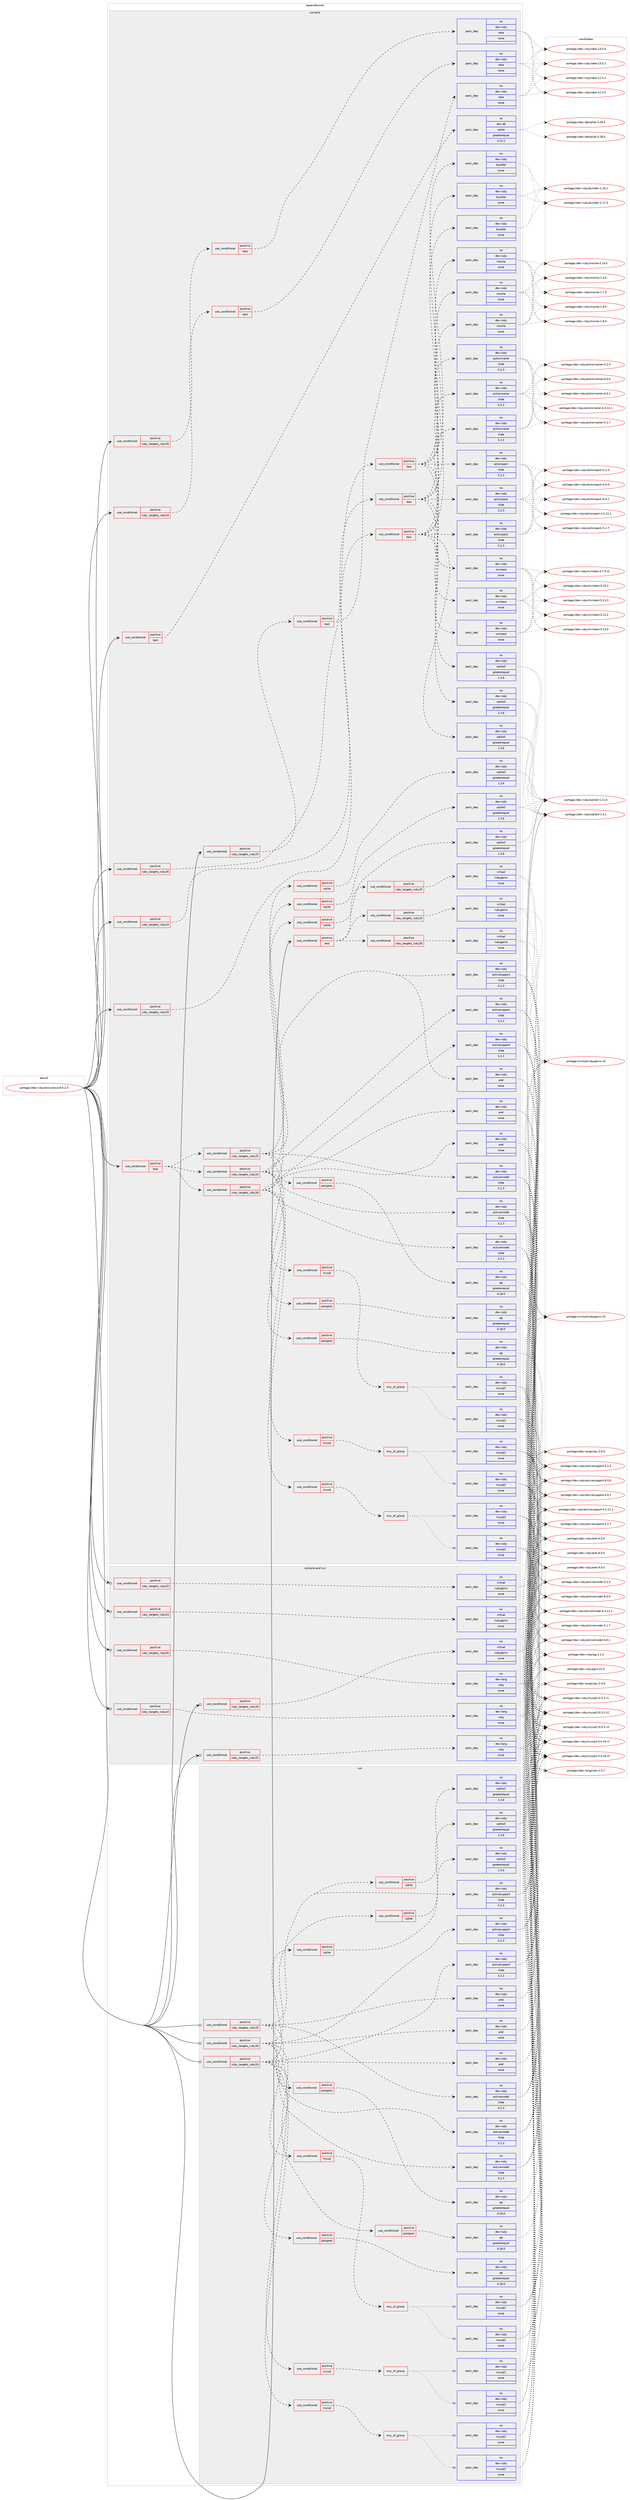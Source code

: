 digraph prolog {

# *************
# Graph options
# *************

newrank=true;
concentrate=true;
compound=true;
graph [rankdir=LR,fontname=Helvetica,fontsize=10,ranksep=1.5];#, ranksep=2.5, nodesep=0.2];
edge  [arrowhead=vee];
node  [fontname=Helvetica,fontsize=10];

# **********
# The ebuild
# **********

subgraph cluster_leftcol {
color=gray;
rank=same;
label=<<i>ebuild</i>>;
id [label="portage://dev-ruby/activerecord-5.2.3", color=red, width=4, href="../dev-ruby/activerecord-5.2.3.svg"];
}

# ****************
# The dependencies
# ****************

subgraph cluster_midcol {
color=gray;
label=<<i>dependencies</i>>;
subgraph cluster_compile {
fillcolor="#eeeeee";
style=filled;
label=<<i>compile</i>>;
subgraph cond46589 {
dependency210175 [label=<<TABLE BORDER="0" CELLBORDER="1" CELLSPACING="0" CELLPADDING="4"><TR><TD ROWSPAN="3" CELLPADDING="10">use_conditional</TD></TR><TR><TD>positive</TD></TR><TR><TD>ruby_targets_ruby24</TD></TR></TABLE>>, shape=none, color=red];
subgraph cond46590 {
dependency210176 [label=<<TABLE BORDER="0" CELLBORDER="1" CELLSPACING="0" CELLPADDING="4"><TR><TD ROWSPAN="3" CELLPADDING="10">use_conditional</TD></TR><TR><TD>positive</TD></TR><TR><TD>test</TD></TR></TABLE>>, shape=none, color=red];
subgraph pack160144 {
dependency210177 [label=<<TABLE BORDER="0" CELLBORDER="1" CELLSPACING="0" CELLPADDING="4" WIDTH="220"><TR><TD ROWSPAN="6" CELLPADDING="30">pack_dep</TD></TR><TR><TD WIDTH="110">no</TD></TR><TR><TD>dev-ruby</TD></TR><TR><TD>bundler</TD></TR><TR><TD>none</TD></TR><TR><TD></TD></TR></TABLE>>, shape=none, color=blue];
}
dependency210176:e -> dependency210177:w [weight=20,style="dashed",arrowhead="vee"];
subgraph pack160145 {
dependency210178 [label=<<TABLE BORDER="0" CELLBORDER="1" CELLSPACING="0" CELLPADDING="4" WIDTH="220"><TR><TD ROWSPAN="6" CELLPADDING="30">pack_dep</TD></TR><TR><TD WIDTH="110">no</TD></TR><TR><TD>dev-ruby</TD></TR><TR><TD>actionpack</TD></TR><TR><TD>tilde</TD></TR><TR><TD>5.2.3</TD></TR></TABLE>>, shape=none, color=blue];
}
dependency210176:e -> dependency210178:w [weight=20,style="dashed",arrowhead="vee"];
subgraph pack160146 {
dependency210179 [label=<<TABLE BORDER="0" CELLBORDER="1" CELLSPACING="0" CELLPADDING="4" WIDTH="220"><TR><TD ROWSPAN="6" CELLPADDING="30">pack_dep</TD></TR><TR><TD WIDTH="110">no</TD></TR><TR><TD>dev-ruby</TD></TR><TR><TD>actionmailer</TD></TR><TR><TD>tilde</TD></TR><TR><TD>5.2.3</TD></TR></TABLE>>, shape=none, color=blue];
}
dependency210176:e -> dependency210179:w [weight=20,style="dashed",arrowhead="vee"];
subgraph pack160147 {
dependency210180 [label=<<TABLE BORDER="0" CELLBORDER="1" CELLSPACING="0" CELLPADDING="4" WIDTH="220"><TR><TD ROWSPAN="6" CELLPADDING="30">pack_dep</TD></TR><TR><TD WIDTH="110">no</TD></TR><TR><TD>dev-ruby</TD></TR><TR><TD>sqlite3</TD></TR><TR><TD>greaterequal</TD></TR><TR><TD>1.3.6</TD></TR></TABLE>>, shape=none, color=blue];
}
dependency210176:e -> dependency210180:w [weight=20,style="dashed",arrowhead="vee"];
subgraph pack160148 {
dependency210181 [label=<<TABLE BORDER="0" CELLBORDER="1" CELLSPACING="0" CELLPADDING="4" WIDTH="220"><TR><TD ROWSPAN="6" CELLPADDING="30">pack_dep</TD></TR><TR><TD WIDTH="110">no</TD></TR><TR><TD>dev-ruby</TD></TR><TR><TD>mocha</TD></TR><TR><TD>none</TD></TR><TR><TD></TD></TR></TABLE>>, shape=none, color=blue];
}
dependency210176:e -> dependency210181:w [weight=20,style="dashed",arrowhead="vee"];
subgraph pack160149 {
dependency210182 [label=<<TABLE BORDER="0" CELLBORDER="1" CELLSPACING="0" CELLPADDING="4" WIDTH="220"><TR><TD ROWSPAN="6" CELLPADDING="30">pack_dep</TD></TR><TR><TD WIDTH="110">no</TD></TR><TR><TD>dev-ruby</TD></TR><TR><TD>minitest</TD></TR><TR><TD>none</TD></TR><TR><TD></TD></TR></TABLE>>, shape=none, color=blue];
}
dependency210176:e -> dependency210182:w [weight=20,style="dashed",arrowhead="vee"];
}
dependency210175:e -> dependency210176:w [weight=20,style="dashed",arrowhead="vee"];
}
id:e -> dependency210175:w [weight=20,style="solid",arrowhead="vee"];
subgraph cond46591 {
dependency210183 [label=<<TABLE BORDER="0" CELLBORDER="1" CELLSPACING="0" CELLPADDING="4"><TR><TD ROWSPAN="3" CELLPADDING="10">use_conditional</TD></TR><TR><TD>positive</TD></TR><TR><TD>ruby_targets_ruby24</TD></TR></TABLE>>, shape=none, color=red];
subgraph cond46592 {
dependency210184 [label=<<TABLE BORDER="0" CELLBORDER="1" CELLSPACING="0" CELLPADDING="4"><TR><TD ROWSPAN="3" CELLPADDING="10">use_conditional</TD></TR><TR><TD>positive</TD></TR><TR><TD>test</TD></TR></TABLE>>, shape=none, color=red];
subgraph pack160150 {
dependency210185 [label=<<TABLE BORDER="0" CELLBORDER="1" CELLSPACING="0" CELLPADDING="4" WIDTH="220"><TR><TD ROWSPAN="6" CELLPADDING="30">pack_dep</TD></TR><TR><TD WIDTH="110">no</TD></TR><TR><TD>dev-ruby</TD></TR><TR><TD>rake</TD></TR><TR><TD>none</TD></TR><TR><TD></TD></TR></TABLE>>, shape=none, color=blue];
}
dependency210184:e -> dependency210185:w [weight=20,style="dashed",arrowhead="vee"];
}
dependency210183:e -> dependency210184:w [weight=20,style="dashed",arrowhead="vee"];
}
id:e -> dependency210183:w [weight=20,style="solid",arrowhead="vee"];
subgraph cond46593 {
dependency210186 [label=<<TABLE BORDER="0" CELLBORDER="1" CELLSPACING="0" CELLPADDING="4"><TR><TD ROWSPAN="3" CELLPADDING="10">use_conditional</TD></TR><TR><TD>positive</TD></TR><TR><TD>ruby_targets_ruby25</TD></TR></TABLE>>, shape=none, color=red];
subgraph cond46594 {
dependency210187 [label=<<TABLE BORDER="0" CELLBORDER="1" CELLSPACING="0" CELLPADDING="4"><TR><TD ROWSPAN="3" CELLPADDING="10">use_conditional</TD></TR><TR><TD>positive</TD></TR><TR><TD>test</TD></TR></TABLE>>, shape=none, color=red];
subgraph pack160151 {
dependency210188 [label=<<TABLE BORDER="0" CELLBORDER="1" CELLSPACING="0" CELLPADDING="4" WIDTH="220"><TR><TD ROWSPAN="6" CELLPADDING="30">pack_dep</TD></TR><TR><TD WIDTH="110">no</TD></TR><TR><TD>dev-ruby</TD></TR><TR><TD>bundler</TD></TR><TR><TD>none</TD></TR><TR><TD></TD></TR></TABLE>>, shape=none, color=blue];
}
dependency210187:e -> dependency210188:w [weight=20,style="dashed",arrowhead="vee"];
subgraph pack160152 {
dependency210189 [label=<<TABLE BORDER="0" CELLBORDER="1" CELLSPACING="0" CELLPADDING="4" WIDTH="220"><TR><TD ROWSPAN="6" CELLPADDING="30">pack_dep</TD></TR><TR><TD WIDTH="110">no</TD></TR><TR><TD>dev-ruby</TD></TR><TR><TD>actionpack</TD></TR><TR><TD>tilde</TD></TR><TR><TD>5.2.3</TD></TR></TABLE>>, shape=none, color=blue];
}
dependency210187:e -> dependency210189:w [weight=20,style="dashed",arrowhead="vee"];
subgraph pack160153 {
dependency210190 [label=<<TABLE BORDER="0" CELLBORDER="1" CELLSPACING="0" CELLPADDING="4" WIDTH="220"><TR><TD ROWSPAN="6" CELLPADDING="30">pack_dep</TD></TR><TR><TD WIDTH="110">no</TD></TR><TR><TD>dev-ruby</TD></TR><TR><TD>actionmailer</TD></TR><TR><TD>tilde</TD></TR><TR><TD>5.2.3</TD></TR></TABLE>>, shape=none, color=blue];
}
dependency210187:e -> dependency210190:w [weight=20,style="dashed",arrowhead="vee"];
subgraph pack160154 {
dependency210191 [label=<<TABLE BORDER="0" CELLBORDER="1" CELLSPACING="0" CELLPADDING="4" WIDTH="220"><TR><TD ROWSPAN="6" CELLPADDING="30">pack_dep</TD></TR><TR><TD WIDTH="110">no</TD></TR><TR><TD>dev-ruby</TD></TR><TR><TD>sqlite3</TD></TR><TR><TD>greaterequal</TD></TR><TR><TD>1.3.6</TD></TR></TABLE>>, shape=none, color=blue];
}
dependency210187:e -> dependency210191:w [weight=20,style="dashed",arrowhead="vee"];
subgraph pack160155 {
dependency210192 [label=<<TABLE BORDER="0" CELLBORDER="1" CELLSPACING="0" CELLPADDING="4" WIDTH="220"><TR><TD ROWSPAN="6" CELLPADDING="30">pack_dep</TD></TR><TR><TD WIDTH="110">no</TD></TR><TR><TD>dev-ruby</TD></TR><TR><TD>mocha</TD></TR><TR><TD>none</TD></TR><TR><TD></TD></TR></TABLE>>, shape=none, color=blue];
}
dependency210187:e -> dependency210192:w [weight=20,style="dashed",arrowhead="vee"];
subgraph pack160156 {
dependency210193 [label=<<TABLE BORDER="0" CELLBORDER="1" CELLSPACING="0" CELLPADDING="4" WIDTH="220"><TR><TD ROWSPAN="6" CELLPADDING="30">pack_dep</TD></TR><TR><TD WIDTH="110">no</TD></TR><TR><TD>dev-ruby</TD></TR><TR><TD>minitest</TD></TR><TR><TD>none</TD></TR><TR><TD></TD></TR></TABLE>>, shape=none, color=blue];
}
dependency210187:e -> dependency210193:w [weight=20,style="dashed",arrowhead="vee"];
}
dependency210186:e -> dependency210187:w [weight=20,style="dashed",arrowhead="vee"];
}
id:e -> dependency210186:w [weight=20,style="solid",arrowhead="vee"];
subgraph cond46595 {
dependency210194 [label=<<TABLE BORDER="0" CELLBORDER="1" CELLSPACING="0" CELLPADDING="4"><TR><TD ROWSPAN="3" CELLPADDING="10">use_conditional</TD></TR><TR><TD>positive</TD></TR><TR><TD>ruby_targets_ruby25</TD></TR></TABLE>>, shape=none, color=red];
subgraph cond46596 {
dependency210195 [label=<<TABLE BORDER="0" CELLBORDER="1" CELLSPACING="0" CELLPADDING="4"><TR><TD ROWSPAN="3" CELLPADDING="10">use_conditional</TD></TR><TR><TD>positive</TD></TR><TR><TD>test</TD></TR></TABLE>>, shape=none, color=red];
subgraph pack160157 {
dependency210196 [label=<<TABLE BORDER="0" CELLBORDER="1" CELLSPACING="0" CELLPADDING="4" WIDTH="220"><TR><TD ROWSPAN="6" CELLPADDING="30">pack_dep</TD></TR><TR><TD WIDTH="110">no</TD></TR><TR><TD>dev-ruby</TD></TR><TR><TD>rake</TD></TR><TR><TD>none</TD></TR><TR><TD></TD></TR></TABLE>>, shape=none, color=blue];
}
dependency210195:e -> dependency210196:w [weight=20,style="dashed",arrowhead="vee"];
}
dependency210194:e -> dependency210195:w [weight=20,style="dashed",arrowhead="vee"];
}
id:e -> dependency210194:w [weight=20,style="solid",arrowhead="vee"];
subgraph cond46597 {
dependency210197 [label=<<TABLE BORDER="0" CELLBORDER="1" CELLSPACING="0" CELLPADDING="4"><TR><TD ROWSPAN="3" CELLPADDING="10">use_conditional</TD></TR><TR><TD>positive</TD></TR><TR><TD>ruby_targets_ruby26</TD></TR></TABLE>>, shape=none, color=red];
subgraph cond46598 {
dependency210198 [label=<<TABLE BORDER="0" CELLBORDER="1" CELLSPACING="0" CELLPADDING="4"><TR><TD ROWSPAN="3" CELLPADDING="10">use_conditional</TD></TR><TR><TD>positive</TD></TR><TR><TD>test</TD></TR></TABLE>>, shape=none, color=red];
subgraph pack160158 {
dependency210199 [label=<<TABLE BORDER="0" CELLBORDER="1" CELLSPACING="0" CELLPADDING="4" WIDTH="220"><TR><TD ROWSPAN="6" CELLPADDING="30">pack_dep</TD></TR><TR><TD WIDTH="110">no</TD></TR><TR><TD>dev-ruby</TD></TR><TR><TD>bundler</TD></TR><TR><TD>none</TD></TR><TR><TD></TD></TR></TABLE>>, shape=none, color=blue];
}
dependency210198:e -> dependency210199:w [weight=20,style="dashed",arrowhead="vee"];
subgraph pack160159 {
dependency210200 [label=<<TABLE BORDER="0" CELLBORDER="1" CELLSPACING="0" CELLPADDING="4" WIDTH="220"><TR><TD ROWSPAN="6" CELLPADDING="30">pack_dep</TD></TR><TR><TD WIDTH="110">no</TD></TR><TR><TD>dev-ruby</TD></TR><TR><TD>actionpack</TD></TR><TR><TD>tilde</TD></TR><TR><TD>5.2.3</TD></TR></TABLE>>, shape=none, color=blue];
}
dependency210198:e -> dependency210200:w [weight=20,style="dashed",arrowhead="vee"];
subgraph pack160160 {
dependency210201 [label=<<TABLE BORDER="0" CELLBORDER="1" CELLSPACING="0" CELLPADDING="4" WIDTH="220"><TR><TD ROWSPAN="6" CELLPADDING="30">pack_dep</TD></TR><TR><TD WIDTH="110">no</TD></TR><TR><TD>dev-ruby</TD></TR><TR><TD>actionmailer</TD></TR><TR><TD>tilde</TD></TR><TR><TD>5.2.3</TD></TR></TABLE>>, shape=none, color=blue];
}
dependency210198:e -> dependency210201:w [weight=20,style="dashed",arrowhead="vee"];
subgraph pack160161 {
dependency210202 [label=<<TABLE BORDER="0" CELLBORDER="1" CELLSPACING="0" CELLPADDING="4" WIDTH="220"><TR><TD ROWSPAN="6" CELLPADDING="30">pack_dep</TD></TR><TR><TD WIDTH="110">no</TD></TR><TR><TD>dev-ruby</TD></TR><TR><TD>sqlite3</TD></TR><TR><TD>greaterequal</TD></TR><TR><TD>1.3.6</TD></TR></TABLE>>, shape=none, color=blue];
}
dependency210198:e -> dependency210202:w [weight=20,style="dashed",arrowhead="vee"];
subgraph pack160162 {
dependency210203 [label=<<TABLE BORDER="0" CELLBORDER="1" CELLSPACING="0" CELLPADDING="4" WIDTH="220"><TR><TD ROWSPAN="6" CELLPADDING="30">pack_dep</TD></TR><TR><TD WIDTH="110">no</TD></TR><TR><TD>dev-ruby</TD></TR><TR><TD>mocha</TD></TR><TR><TD>none</TD></TR><TR><TD></TD></TR></TABLE>>, shape=none, color=blue];
}
dependency210198:e -> dependency210203:w [weight=20,style="dashed",arrowhead="vee"];
subgraph pack160163 {
dependency210204 [label=<<TABLE BORDER="0" CELLBORDER="1" CELLSPACING="0" CELLPADDING="4" WIDTH="220"><TR><TD ROWSPAN="6" CELLPADDING="30">pack_dep</TD></TR><TR><TD WIDTH="110">no</TD></TR><TR><TD>dev-ruby</TD></TR><TR><TD>minitest</TD></TR><TR><TD>none</TD></TR><TR><TD></TD></TR></TABLE>>, shape=none, color=blue];
}
dependency210198:e -> dependency210204:w [weight=20,style="dashed",arrowhead="vee"];
}
dependency210197:e -> dependency210198:w [weight=20,style="dashed",arrowhead="vee"];
}
id:e -> dependency210197:w [weight=20,style="solid",arrowhead="vee"];
subgraph cond46599 {
dependency210205 [label=<<TABLE BORDER="0" CELLBORDER="1" CELLSPACING="0" CELLPADDING="4"><TR><TD ROWSPAN="3" CELLPADDING="10">use_conditional</TD></TR><TR><TD>positive</TD></TR><TR><TD>ruby_targets_ruby26</TD></TR></TABLE>>, shape=none, color=red];
subgraph cond46600 {
dependency210206 [label=<<TABLE BORDER="0" CELLBORDER="1" CELLSPACING="0" CELLPADDING="4"><TR><TD ROWSPAN="3" CELLPADDING="10">use_conditional</TD></TR><TR><TD>positive</TD></TR><TR><TD>test</TD></TR></TABLE>>, shape=none, color=red];
subgraph pack160164 {
dependency210207 [label=<<TABLE BORDER="0" CELLBORDER="1" CELLSPACING="0" CELLPADDING="4" WIDTH="220"><TR><TD ROWSPAN="6" CELLPADDING="30">pack_dep</TD></TR><TR><TD WIDTH="110">no</TD></TR><TR><TD>dev-ruby</TD></TR><TR><TD>rake</TD></TR><TR><TD>none</TD></TR><TR><TD></TD></TR></TABLE>>, shape=none, color=blue];
}
dependency210206:e -> dependency210207:w [weight=20,style="dashed",arrowhead="vee"];
}
dependency210205:e -> dependency210206:w [weight=20,style="dashed",arrowhead="vee"];
}
id:e -> dependency210205:w [weight=20,style="solid",arrowhead="vee"];
subgraph cond46601 {
dependency210208 [label=<<TABLE BORDER="0" CELLBORDER="1" CELLSPACING="0" CELLPADDING="4"><TR><TD ROWSPAN="3" CELLPADDING="10">use_conditional</TD></TR><TR><TD>positive</TD></TR><TR><TD>test</TD></TR></TABLE>>, shape=none, color=red];
subgraph cond46602 {
dependency210209 [label=<<TABLE BORDER="0" CELLBORDER="1" CELLSPACING="0" CELLPADDING="4"><TR><TD ROWSPAN="3" CELLPADDING="10">use_conditional</TD></TR><TR><TD>positive</TD></TR><TR><TD>ruby_targets_ruby24</TD></TR></TABLE>>, shape=none, color=red];
subgraph pack160165 {
dependency210210 [label=<<TABLE BORDER="0" CELLBORDER="1" CELLSPACING="0" CELLPADDING="4" WIDTH="220"><TR><TD ROWSPAN="6" CELLPADDING="30">pack_dep</TD></TR><TR><TD WIDTH="110">no</TD></TR><TR><TD>dev-ruby</TD></TR><TR><TD>activesupport</TD></TR><TR><TD>tilde</TD></TR><TR><TD>5.2.3</TD></TR></TABLE>>, shape=none, color=blue];
}
dependency210209:e -> dependency210210:w [weight=20,style="dashed",arrowhead="vee"];
subgraph pack160166 {
dependency210211 [label=<<TABLE BORDER="0" CELLBORDER="1" CELLSPACING="0" CELLPADDING="4" WIDTH="220"><TR><TD ROWSPAN="6" CELLPADDING="30">pack_dep</TD></TR><TR><TD WIDTH="110">no</TD></TR><TR><TD>dev-ruby</TD></TR><TR><TD>activemodel</TD></TR><TR><TD>tilde</TD></TR><TR><TD>5.2.3</TD></TR></TABLE>>, shape=none, color=blue];
}
dependency210209:e -> dependency210211:w [weight=20,style="dashed",arrowhead="vee"];
subgraph pack160167 {
dependency210212 [label=<<TABLE BORDER="0" CELLBORDER="1" CELLSPACING="0" CELLPADDING="4" WIDTH="220"><TR><TD ROWSPAN="6" CELLPADDING="30">pack_dep</TD></TR><TR><TD WIDTH="110">no</TD></TR><TR><TD>dev-ruby</TD></TR><TR><TD>arel</TD></TR><TR><TD>none</TD></TR><TR><TD></TD></TR></TABLE>>, shape=none, color=blue];
}
dependency210209:e -> dependency210212:w [weight=20,style="dashed",arrowhead="vee"];
subgraph cond46603 {
dependency210213 [label=<<TABLE BORDER="0" CELLBORDER="1" CELLSPACING="0" CELLPADDING="4"><TR><TD ROWSPAN="3" CELLPADDING="10">use_conditional</TD></TR><TR><TD>positive</TD></TR><TR><TD>sqlite</TD></TR></TABLE>>, shape=none, color=red];
subgraph pack160168 {
dependency210214 [label=<<TABLE BORDER="0" CELLBORDER="1" CELLSPACING="0" CELLPADDING="4" WIDTH="220"><TR><TD ROWSPAN="6" CELLPADDING="30">pack_dep</TD></TR><TR><TD WIDTH="110">no</TD></TR><TR><TD>dev-ruby</TD></TR><TR><TD>sqlite3</TD></TR><TR><TD>greaterequal</TD></TR><TR><TD>1.3.6</TD></TR></TABLE>>, shape=none, color=blue];
}
dependency210213:e -> dependency210214:w [weight=20,style="dashed",arrowhead="vee"];
}
dependency210209:e -> dependency210213:w [weight=20,style="dashed",arrowhead="vee"];
subgraph cond46604 {
dependency210215 [label=<<TABLE BORDER="0" CELLBORDER="1" CELLSPACING="0" CELLPADDING="4"><TR><TD ROWSPAN="3" CELLPADDING="10">use_conditional</TD></TR><TR><TD>positive</TD></TR><TR><TD>mysql</TD></TR></TABLE>>, shape=none, color=red];
subgraph any3367 {
dependency210216 [label=<<TABLE BORDER="0" CELLBORDER="1" CELLSPACING="0" CELLPADDING="4"><TR><TD CELLPADDING="10">any_of_group</TD></TR></TABLE>>, shape=none, color=red];subgraph pack160169 {
dependency210217 [label=<<TABLE BORDER="0" CELLBORDER="1" CELLSPACING="0" CELLPADDING="4" WIDTH="220"><TR><TD ROWSPAN="6" CELLPADDING="30">pack_dep</TD></TR><TR><TD WIDTH="110">no</TD></TR><TR><TD>dev-ruby</TD></TR><TR><TD>mysql2</TD></TR><TR><TD>none</TD></TR><TR><TD></TD></TR></TABLE>>, shape=none, color=blue];
}
dependency210216:e -> dependency210217:w [weight=20,style="dotted",arrowhead="oinv"];
subgraph pack160170 {
dependency210218 [label=<<TABLE BORDER="0" CELLBORDER="1" CELLSPACING="0" CELLPADDING="4" WIDTH="220"><TR><TD ROWSPAN="6" CELLPADDING="30">pack_dep</TD></TR><TR><TD WIDTH="110">no</TD></TR><TR><TD>dev-ruby</TD></TR><TR><TD>mysql2</TD></TR><TR><TD>none</TD></TR><TR><TD></TD></TR></TABLE>>, shape=none, color=blue];
}
dependency210216:e -> dependency210218:w [weight=20,style="dotted",arrowhead="oinv"];
}
dependency210215:e -> dependency210216:w [weight=20,style="dashed",arrowhead="vee"];
}
dependency210209:e -> dependency210215:w [weight=20,style="dashed",arrowhead="vee"];
subgraph cond46605 {
dependency210219 [label=<<TABLE BORDER="0" CELLBORDER="1" CELLSPACING="0" CELLPADDING="4"><TR><TD ROWSPAN="3" CELLPADDING="10">use_conditional</TD></TR><TR><TD>positive</TD></TR><TR><TD>postgres</TD></TR></TABLE>>, shape=none, color=red];
subgraph pack160171 {
dependency210220 [label=<<TABLE BORDER="0" CELLBORDER="1" CELLSPACING="0" CELLPADDING="4" WIDTH="220"><TR><TD ROWSPAN="6" CELLPADDING="30">pack_dep</TD></TR><TR><TD WIDTH="110">no</TD></TR><TR><TD>dev-ruby</TD></TR><TR><TD>pg</TD></TR><TR><TD>greaterequal</TD></TR><TR><TD>0.18.0</TD></TR></TABLE>>, shape=none, color=blue];
}
dependency210219:e -> dependency210220:w [weight=20,style="dashed",arrowhead="vee"];
}
dependency210209:e -> dependency210219:w [weight=20,style="dashed",arrowhead="vee"];
}
dependency210208:e -> dependency210209:w [weight=20,style="dashed",arrowhead="vee"];
subgraph cond46606 {
dependency210221 [label=<<TABLE BORDER="0" CELLBORDER="1" CELLSPACING="0" CELLPADDING="4"><TR><TD ROWSPAN="3" CELLPADDING="10">use_conditional</TD></TR><TR><TD>positive</TD></TR><TR><TD>ruby_targets_ruby25</TD></TR></TABLE>>, shape=none, color=red];
subgraph pack160172 {
dependency210222 [label=<<TABLE BORDER="0" CELLBORDER="1" CELLSPACING="0" CELLPADDING="4" WIDTH="220"><TR><TD ROWSPAN="6" CELLPADDING="30">pack_dep</TD></TR><TR><TD WIDTH="110">no</TD></TR><TR><TD>dev-ruby</TD></TR><TR><TD>activesupport</TD></TR><TR><TD>tilde</TD></TR><TR><TD>5.2.3</TD></TR></TABLE>>, shape=none, color=blue];
}
dependency210221:e -> dependency210222:w [weight=20,style="dashed",arrowhead="vee"];
subgraph pack160173 {
dependency210223 [label=<<TABLE BORDER="0" CELLBORDER="1" CELLSPACING="0" CELLPADDING="4" WIDTH="220"><TR><TD ROWSPAN="6" CELLPADDING="30">pack_dep</TD></TR><TR><TD WIDTH="110">no</TD></TR><TR><TD>dev-ruby</TD></TR><TR><TD>activemodel</TD></TR><TR><TD>tilde</TD></TR><TR><TD>5.2.3</TD></TR></TABLE>>, shape=none, color=blue];
}
dependency210221:e -> dependency210223:w [weight=20,style="dashed",arrowhead="vee"];
subgraph pack160174 {
dependency210224 [label=<<TABLE BORDER="0" CELLBORDER="1" CELLSPACING="0" CELLPADDING="4" WIDTH="220"><TR><TD ROWSPAN="6" CELLPADDING="30">pack_dep</TD></TR><TR><TD WIDTH="110">no</TD></TR><TR><TD>dev-ruby</TD></TR><TR><TD>arel</TD></TR><TR><TD>none</TD></TR><TR><TD></TD></TR></TABLE>>, shape=none, color=blue];
}
dependency210221:e -> dependency210224:w [weight=20,style="dashed",arrowhead="vee"];
subgraph cond46607 {
dependency210225 [label=<<TABLE BORDER="0" CELLBORDER="1" CELLSPACING="0" CELLPADDING="4"><TR><TD ROWSPAN="3" CELLPADDING="10">use_conditional</TD></TR><TR><TD>positive</TD></TR><TR><TD>sqlite</TD></TR></TABLE>>, shape=none, color=red];
subgraph pack160175 {
dependency210226 [label=<<TABLE BORDER="0" CELLBORDER="1" CELLSPACING="0" CELLPADDING="4" WIDTH="220"><TR><TD ROWSPAN="6" CELLPADDING="30">pack_dep</TD></TR><TR><TD WIDTH="110">no</TD></TR><TR><TD>dev-ruby</TD></TR><TR><TD>sqlite3</TD></TR><TR><TD>greaterequal</TD></TR><TR><TD>1.3.6</TD></TR></TABLE>>, shape=none, color=blue];
}
dependency210225:e -> dependency210226:w [weight=20,style="dashed",arrowhead="vee"];
}
dependency210221:e -> dependency210225:w [weight=20,style="dashed",arrowhead="vee"];
subgraph cond46608 {
dependency210227 [label=<<TABLE BORDER="0" CELLBORDER="1" CELLSPACING="0" CELLPADDING="4"><TR><TD ROWSPAN="3" CELLPADDING="10">use_conditional</TD></TR><TR><TD>positive</TD></TR><TR><TD>mysql</TD></TR></TABLE>>, shape=none, color=red];
subgraph any3368 {
dependency210228 [label=<<TABLE BORDER="0" CELLBORDER="1" CELLSPACING="0" CELLPADDING="4"><TR><TD CELLPADDING="10">any_of_group</TD></TR></TABLE>>, shape=none, color=red];subgraph pack160176 {
dependency210229 [label=<<TABLE BORDER="0" CELLBORDER="1" CELLSPACING="0" CELLPADDING="4" WIDTH="220"><TR><TD ROWSPAN="6" CELLPADDING="30">pack_dep</TD></TR><TR><TD WIDTH="110">no</TD></TR><TR><TD>dev-ruby</TD></TR><TR><TD>mysql2</TD></TR><TR><TD>none</TD></TR><TR><TD></TD></TR></TABLE>>, shape=none, color=blue];
}
dependency210228:e -> dependency210229:w [weight=20,style="dotted",arrowhead="oinv"];
subgraph pack160177 {
dependency210230 [label=<<TABLE BORDER="0" CELLBORDER="1" CELLSPACING="0" CELLPADDING="4" WIDTH="220"><TR><TD ROWSPAN="6" CELLPADDING="30">pack_dep</TD></TR><TR><TD WIDTH="110">no</TD></TR><TR><TD>dev-ruby</TD></TR><TR><TD>mysql2</TD></TR><TR><TD>none</TD></TR><TR><TD></TD></TR></TABLE>>, shape=none, color=blue];
}
dependency210228:e -> dependency210230:w [weight=20,style="dotted",arrowhead="oinv"];
}
dependency210227:e -> dependency210228:w [weight=20,style="dashed",arrowhead="vee"];
}
dependency210221:e -> dependency210227:w [weight=20,style="dashed",arrowhead="vee"];
subgraph cond46609 {
dependency210231 [label=<<TABLE BORDER="0" CELLBORDER="1" CELLSPACING="0" CELLPADDING="4"><TR><TD ROWSPAN="3" CELLPADDING="10">use_conditional</TD></TR><TR><TD>positive</TD></TR><TR><TD>postgres</TD></TR></TABLE>>, shape=none, color=red];
subgraph pack160178 {
dependency210232 [label=<<TABLE BORDER="0" CELLBORDER="1" CELLSPACING="0" CELLPADDING="4" WIDTH="220"><TR><TD ROWSPAN="6" CELLPADDING="30">pack_dep</TD></TR><TR><TD WIDTH="110">no</TD></TR><TR><TD>dev-ruby</TD></TR><TR><TD>pg</TD></TR><TR><TD>greaterequal</TD></TR><TR><TD>0.18.0</TD></TR></TABLE>>, shape=none, color=blue];
}
dependency210231:e -> dependency210232:w [weight=20,style="dashed",arrowhead="vee"];
}
dependency210221:e -> dependency210231:w [weight=20,style="dashed",arrowhead="vee"];
}
dependency210208:e -> dependency210221:w [weight=20,style="dashed",arrowhead="vee"];
subgraph cond46610 {
dependency210233 [label=<<TABLE BORDER="0" CELLBORDER="1" CELLSPACING="0" CELLPADDING="4"><TR><TD ROWSPAN="3" CELLPADDING="10">use_conditional</TD></TR><TR><TD>positive</TD></TR><TR><TD>ruby_targets_ruby26</TD></TR></TABLE>>, shape=none, color=red];
subgraph pack160179 {
dependency210234 [label=<<TABLE BORDER="0" CELLBORDER="1" CELLSPACING="0" CELLPADDING="4" WIDTH="220"><TR><TD ROWSPAN="6" CELLPADDING="30">pack_dep</TD></TR><TR><TD WIDTH="110">no</TD></TR><TR><TD>dev-ruby</TD></TR><TR><TD>activesupport</TD></TR><TR><TD>tilde</TD></TR><TR><TD>5.2.3</TD></TR></TABLE>>, shape=none, color=blue];
}
dependency210233:e -> dependency210234:w [weight=20,style="dashed",arrowhead="vee"];
subgraph pack160180 {
dependency210235 [label=<<TABLE BORDER="0" CELLBORDER="1" CELLSPACING="0" CELLPADDING="4" WIDTH="220"><TR><TD ROWSPAN="6" CELLPADDING="30">pack_dep</TD></TR><TR><TD WIDTH="110">no</TD></TR><TR><TD>dev-ruby</TD></TR><TR><TD>activemodel</TD></TR><TR><TD>tilde</TD></TR><TR><TD>5.2.3</TD></TR></TABLE>>, shape=none, color=blue];
}
dependency210233:e -> dependency210235:w [weight=20,style="dashed",arrowhead="vee"];
subgraph pack160181 {
dependency210236 [label=<<TABLE BORDER="0" CELLBORDER="1" CELLSPACING="0" CELLPADDING="4" WIDTH="220"><TR><TD ROWSPAN="6" CELLPADDING="30">pack_dep</TD></TR><TR><TD WIDTH="110">no</TD></TR><TR><TD>dev-ruby</TD></TR><TR><TD>arel</TD></TR><TR><TD>none</TD></TR><TR><TD></TD></TR></TABLE>>, shape=none, color=blue];
}
dependency210233:e -> dependency210236:w [weight=20,style="dashed",arrowhead="vee"];
subgraph cond46611 {
dependency210237 [label=<<TABLE BORDER="0" CELLBORDER="1" CELLSPACING="0" CELLPADDING="4"><TR><TD ROWSPAN="3" CELLPADDING="10">use_conditional</TD></TR><TR><TD>positive</TD></TR><TR><TD>sqlite</TD></TR></TABLE>>, shape=none, color=red];
subgraph pack160182 {
dependency210238 [label=<<TABLE BORDER="0" CELLBORDER="1" CELLSPACING="0" CELLPADDING="4" WIDTH="220"><TR><TD ROWSPAN="6" CELLPADDING="30">pack_dep</TD></TR><TR><TD WIDTH="110">no</TD></TR><TR><TD>dev-ruby</TD></TR><TR><TD>sqlite3</TD></TR><TR><TD>greaterequal</TD></TR><TR><TD>1.3.6</TD></TR></TABLE>>, shape=none, color=blue];
}
dependency210237:e -> dependency210238:w [weight=20,style="dashed",arrowhead="vee"];
}
dependency210233:e -> dependency210237:w [weight=20,style="dashed",arrowhead="vee"];
subgraph cond46612 {
dependency210239 [label=<<TABLE BORDER="0" CELLBORDER="1" CELLSPACING="0" CELLPADDING="4"><TR><TD ROWSPAN="3" CELLPADDING="10">use_conditional</TD></TR><TR><TD>positive</TD></TR><TR><TD>mysql</TD></TR></TABLE>>, shape=none, color=red];
subgraph any3369 {
dependency210240 [label=<<TABLE BORDER="0" CELLBORDER="1" CELLSPACING="0" CELLPADDING="4"><TR><TD CELLPADDING="10">any_of_group</TD></TR></TABLE>>, shape=none, color=red];subgraph pack160183 {
dependency210241 [label=<<TABLE BORDER="0" CELLBORDER="1" CELLSPACING="0" CELLPADDING="4" WIDTH="220"><TR><TD ROWSPAN="6" CELLPADDING="30">pack_dep</TD></TR><TR><TD WIDTH="110">no</TD></TR><TR><TD>dev-ruby</TD></TR><TR><TD>mysql2</TD></TR><TR><TD>none</TD></TR><TR><TD></TD></TR></TABLE>>, shape=none, color=blue];
}
dependency210240:e -> dependency210241:w [weight=20,style="dotted",arrowhead="oinv"];
subgraph pack160184 {
dependency210242 [label=<<TABLE BORDER="0" CELLBORDER="1" CELLSPACING="0" CELLPADDING="4" WIDTH="220"><TR><TD ROWSPAN="6" CELLPADDING="30">pack_dep</TD></TR><TR><TD WIDTH="110">no</TD></TR><TR><TD>dev-ruby</TD></TR><TR><TD>mysql2</TD></TR><TR><TD>none</TD></TR><TR><TD></TD></TR></TABLE>>, shape=none, color=blue];
}
dependency210240:e -> dependency210242:w [weight=20,style="dotted",arrowhead="oinv"];
}
dependency210239:e -> dependency210240:w [weight=20,style="dashed",arrowhead="vee"];
}
dependency210233:e -> dependency210239:w [weight=20,style="dashed",arrowhead="vee"];
subgraph cond46613 {
dependency210243 [label=<<TABLE BORDER="0" CELLBORDER="1" CELLSPACING="0" CELLPADDING="4"><TR><TD ROWSPAN="3" CELLPADDING="10">use_conditional</TD></TR><TR><TD>positive</TD></TR><TR><TD>postgres</TD></TR></TABLE>>, shape=none, color=red];
subgraph pack160185 {
dependency210244 [label=<<TABLE BORDER="0" CELLBORDER="1" CELLSPACING="0" CELLPADDING="4" WIDTH="220"><TR><TD ROWSPAN="6" CELLPADDING="30">pack_dep</TD></TR><TR><TD WIDTH="110">no</TD></TR><TR><TD>dev-ruby</TD></TR><TR><TD>pg</TD></TR><TR><TD>greaterequal</TD></TR><TR><TD>0.18.0</TD></TR></TABLE>>, shape=none, color=blue];
}
dependency210243:e -> dependency210244:w [weight=20,style="dashed",arrowhead="vee"];
}
dependency210233:e -> dependency210243:w [weight=20,style="dashed",arrowhead="vee"];
}
dependency210208:e -> dependency210233:w [weight=20,style="dashed",arrowhead="vee"];
}
id:e -> dependency210208:w [weight=20,style="solid",arrowhead="vee"];
subgraph cond46614 {
dependency210245 [label=<<TABLE BORDER="0" CELLBORDER="1" CELLSPACING="0" CELLPADDING="4"><TR><TD ROWSPAN="3" CELLPADDING="10">use_conditional</TD></TR><TR><TD>positive</TD></TR><TR><TD>test</TD></TR></TABLE>>, shape=none, color=red];
subgraph cond46615 {
dependency210246 [label=<<TABLE BORDER="0" CELLBORDER="1" CELLSPACING="0" CELLPADDING="4"><TR><TD ROWSPAN="3" CELLPADDING="10">use_conditional</TD></TR><TR><TD>positive</TD></TR><TR><TD>ruby_targets_ruby24</TD></TR></TABLE>>, shape=none, color=red];
subgraph pack160186 {
dependency210247 [label=<<TABLE BORDER="0" CELLBORDER="1" CELLSPACING="0" CELLPADDING="4" WIDTH="220"><TR><TD ROWSPAN="6" CELLPADDING="30">pack_dep</TD></TR><TR><TD WIDTH="110">no</TD></TR><TR><TD>virtual</TD></TR><TR><TD>rubygems</TD></TR><TR><TD>none</TD></TR><TR><TD></TD></TR></TABLE>>, shape=none, color=blue];
}
dependency210246:e -> dependency210247:w [weight=20,style="dashed",arrowhead="vee"];
}
dependency210245:e -> dependency210246:w [weight=20,style="dashed",arrowhead="vee"];
subgraph cond46616 {
dependency210248 [label=<<TABLE BORDER="0" CELLBORDER="1" CELLSPACING="0" CELLPADDING="4"><TR><TD ROWSPAN="3" CELLPADDING="10">use_conditional</TD></TR><TR><TD>positive</TD></TR><TR><TD>ruby_targets_ruby25</TD></TR></TABLE>>, shape=none, color=red];
subgraph pack160187 {
dependency210249 [label=<<TABLE BORDER="0" CELLBORDER="1" CELLSPACING="0" CELLPADDING="4" WIDTH="220"><TR><TD ROWSPAN="6" CELLPADDING="30">pack_dep</TD></TR><TR><TD WIDTH="110">no</TD></TR><TR><TD>virtual</TD></TR><TR><TD>rubygems</TD></TR><TR><TD>none</TD></TR><TR><TD></TD></TR></TABLE>>, shape=none, color=blue];
}
dependency210248:e -> dependency210249:w [weight=20,style="dashed",arrowhead="vee"];
}
dependency210245:e -> dependency210248:w [weight=20,style="dashed",arrowhead="vee"];
subgraph cond46617 {
dependency210250 [label=<<TABLE BORDER="0" CELLBORDER="1" CELLSPACING="0" CELLPADDING="4"><TR><TD ROWSPAN="3" CELLPADDING="10">use_conditional</TD></TR><TR><TD>positive</TD></TR><TR><TD>ruby_targets_ruby26</TD></TR></TABLE>>, shape=none, color=red];
subgraph pack160188 {
dependency210251 [label=<<TABLE BORDER="0" CELLBORDER="1" CELLSPACING="0" CELLPADDING="4" WIDTH="220"><TR><TD ROWSPAN="6" CELLPADDING="30">pack_dep</TD></TR><TR><TD WIDTH="110">no</TD></TR><TR><TD>virtual</TD></TR><TR><TD>rubygems</TD></TR><TR><TD>none</TD></TR><TR><TD></TD></TR></TABLE>>, shape=none, color=blue];
}
dependency210250:e -> dependency210251:w [weight=20,style="dashed",arrowhead="vee"];
}
dependency210245:e -> dependency210250:w [weight=20,style="dashed",arrowhead="vee"];
}
id:e -> dependency210245:w [weight=20,style="solid",arrowhead="vee"];
subgraph cond46618 {
dependency210252 [label=<<TABLE BORDER="0" CELLBORDER="1" CELLSPACING="0" CELLPADDING="4"><TR><TD ROWSPAN="3" CELLPADDING="10">use_conditional</TD></TR><TR><TD>positive</TD></TR><TR><TD>test</TD></TR></TABLE>>, shape=none, color=red];
subgraph pack160189 {
dependency210253 [label=<<TABLE BORDER="0" CELLBORDER="1" CELLSPACING="0" CELLPADDING="4" WIDTH="220"><TR><TD ROWSPAN="6" CELLPADDING="30">pack_dep</TD></TR><TR><TD WIDTH="110">no</TD></TR><TR><TD>dev-db</TD></TR><TR><TD>sqlite</TD></TR><TR><TD>greaterequal</TD></TR><TR><TD>3.12.1</TD></TR></TABLE>>, shape=none, color=blue];
}
dependency210252:e -> dependency210253:w [weight=20,style="dashed",arrowhead="vee"];
}
id:e -> dependency210252:w [weight=20,style="solid",arrowhead="vee"];
}
subgraph cluster_compileandrun {
fillcolor="#eeeeee";
style=filled;
label=<<i>compile and run</i>>;
subgraph cond46619 {
dependency210254 [label=<<TABLE BORDER="0" CELLBORDER="1" CELLSPACING="0" CELLPADDING="4"><TR><TD ROWSPAN="3" CELLPADDING="10">use_conditional</TD></TR><TR><TD>positive</TD></TR><TR><TD>ruby_targets_ruby24</TD></TR></TABLE>>, shape=none, color=red];
subgraph pack160190 {
dependency210255 [label=<<TABLE BORDER="0" CELLBORDER="1" CELLSPACING="0" CELLPADDING="4" WIDTH="220"><TR><TD ROWSPAN="6" CELLPADDING="30">pack_dep</TD></TR><TR><TD WIDTH="110">no</TD></TR><TR><TD>dev-lang</TD></TR><TR><TD>ruby</TD></TR><TR><TD>none</TD></TR><TR><TD></TD></TR></TABLE>>, shape=none, color=blue];
}
dependency210254:e -> dependency210255:w [weight=20,style="dashed",arrowhead="vee"];
}
id:e -> dependency210254:w [weight=20,style="solid",arrowhead="odotvee"];
subgraph cond46620 {
dependency210256 [label=<<TABLE BORDER="0" CELLBORDER="1" CELLSPACING="0" CELLPADDING="4"><TR><TD ROWSPAN="3" CELLPADDING="10">use_conditional</TD></TR><TR><TD>positive</TD></TR><TR><TD>ruby_targets_ruby24</TD></TR></TABLE>>, shape=none, color=red];
subgraph pack160191 {
dependency210257 [label=<<TABLE BORDER="0" CELLBORDER="1" CELLSPACING="0" CELLPADDING="4" WIDTH="220"><TR><TD ROWSPAN="6" CELLPADDING="30">pack_dep</TD></TR><TR><TD WIDTH="110">no</TD></TR><TR><TD>virtual</TD></TR><TR><TD>rubygems</TD></TR><TR><TD>none</TD></TR><TR><TD></TD></TR></TABLE>>, shape=none, color=blue];
}
dependency210256:e -> dependency210257:w [weight=20,style="dashed",arrowhead="vee"];
}
id:e -> dependency210256:w [weight=20,style="solid",arrowhead="odotvee"];
subgraph cond46621 {
dependency210258 [label=<<TABLE BORDER="0" CELLBORDER="1" CELLSPACING="0" CELLPADDING="4"><TR><TD ROWSPAN="3" CELLPADDING="10">use_conditional</TD></TR><TR><TD>positive</TD></TR><TR><TD>ruby_targets_ruby25</TD></TR></TABLE>>, shape=none, color=red];
subgraph pack160192 {
dependency210259 [label=<<TABLE BORDER="0" CELLBORDER="1" CELLSPACING="0" CELLPADDING="4" WIDTH="220"><TR><TD ROWSPAN="6" CELLPADDING="30">pack_dep</TD></TR><TR><TD WIDTH="110">no</TD></TR><TR><TD>dev-lang</TD></TR><TR><TD>ruby</TD></TR><TR><TD>none</TD></TR><TR><TD></TD></TR></TABLE>>, shape=none, color=blue];
}
dependency210258:e -> dependency210259:w [weight=20,style="dashed",arrowhead="vee"];
}
id:e -> dependency210258:w [weight=20,style="solid",arrowhead="odotvee"];
subgraph cond46622 {
dependency210260 [label=<<TABLE BORDER="0" CELLBORDER="1" CELLSPACING="0" CELLPADDING="4"><TR><TD ROWSPAN="3" CELLPADDING="10">use_conditional</TD></TR><TR><TD>positive</TD></TR><TR><TD>ruby_targets_ruby25</TD></TR></TABLE>>, shape=none, color=red];
subgraph pack160193 {
dependency210261 [label=<<TABLE BORDER="0" CELLBORDER="1" CELLSPACING="0" CELLPADDING="4" WIDTH="220"><TR><TD ROWSPAN="6" CELLPADDING="30">pack_dep</TD></TR><TR><TD WIDTH="110">no</TD></TR><TR><TD>virtual</TD></TR><TR><TD>rubygems</TD></TR><TR><TD>none</TD></TR><TR><TD></TD></TR></TABLE>>, shape=none, color=blue];
}
dependency210260:e -> dependency210261:w [weight=20,style="dashed",arrowhead="vee"];
}
id:e -> dependency210260:w [weight=20,style="solid",arrowhead="odotvee"];
subgraph cond46623 {
dependency210262 [label=<<TABLE BORDER="0" CELLBORDER="1" CELLSPACING="0" CELLPADDING="4"><TR><TD ROWSPAN="3" CELLPADDING="10">use_conditional</TD></TR><TR><TD>positive</TD></TR><TR><TD>ruby_targets_ruby26</TD></TR></TABLE>>, shape=none, color=red];
subgraph pack160194 {
dependency210263 [label=<<TABLE BORDER="0" CELLBORDER="1" CELLSPACING="0" CELLPADDING="4" WIDTH="220"><TR><TD ROWSPAN="6" CELLPADDING="30">pack_dep</TD></TR><TR><TD WIDTH="110">no</TD></TR><TR><TD>dev-lang</TD></TR><TR><TD>ruby</TD></TR><TR><TD>none</TD></TR><TR><TD></TD></TR></TABLE>>, shape=none, color=blue];
}
dependency210262:e -> dependency210263:w [weight=20,style="dashed",arrowhead="vee"];
}
id:e -> dependency210262:w [weight=20,style="solid",arrowhead="odotvee"];
subgraph cond46624 {
dependency210264 [label=<<TABLE BORDER="0" CELLBORDER="1" CELLSPACING="0" CELLPADDING="4"><TR><TD ROWSPAN="3" CELLPADDING="10">use_conditional</TD></TR><TR><TD>positive</TD></TR><TR><TD>ruby_targets_ruby26</TD></TR></TABLE>>, shape=none, color=red];
subgraph pack160195 {
dependency210265 [label=<<TABLE BORDER="0" CELLBORDER="1" CELLSPACING="0" CELLPADDING="4" WIDTH="220"><TR><TD ROWSPAN="6" CELLPADDING="30">pack_dep</TD></TR><TR><TD WIDTH="110">no</TD></TR><TR><TD>virtual</TD></TR><TR><TD>rubygems</TD></TR><TR><TD>none</TD></TR><TR><TD></TD></TR></TABLE>>, shape=none, color=blue];
}
dependency210264:e -> dependency210265:w [weight=20,style="dashed",arrowhead="vee"];
}
id:e -> dependency210264:w [weight=20,style="solid",arrowhead="odotvee"];
}
subgraph cluster_run {
fillcolor="#eeeeee";
style=filled;
label=<<i>run</i>>;
subgraph cond46625 {
dependency210266 [label=<<TABLE BORDER="0" CELLBORDER="1" CELLSPACING="0" CELLPADDING="4"><TR><TD ROWSPAN="3" CELLPADDING="10">use_conditional</TD></TR><TR><TD>positive</TD></TR><TR><TD>ruby_targets_ruby24</TD></TR></TABLE>>, shape=none, color=red];
subgraph pack160196 {
dependency210267 [label=<<TABLE BORDER="0" CELLBORDER="1" CELLSPACING="0" CELLPADDING="4" WIDTH="220"><TR><TD ROWSPAN="6" CELLPADDING="30">pack_dep</TD></TR><TR><TD WIDTH="110">no</TD></TR><TR><TD>dev-ruby</TD></TR><TR><TD>activesupport</TD></TR><TR><TD>tilde</TD></TR><TR><TD>5.2.3</TD></TR></TABLE>>, shape=none, color=blue];
}
dependency210266:e -> dependency210267:w [weight=20,style="dashed",arrowhead="vee"];
subgraph pack160197 {
dependency210268 [label=<<TABLE BORDER="0" CELLBORDER="1" CELLSPACING="0" CELLPADDING="4" WIDTH="220"><TR><TD ROWSPAN="6" CELLPADDING="30">pack_dep</TD></TR><TR><TD WIDTH="110">no</TD></TR><TR><TD>dev-ruby</TD></TR><TR><TD>activemodel</TD></TR><TR><TD>tilde</TD></TR><TR><TD>5.2.3</TD></TR></TABLE>>, shape=none, color=blue];
}
dependency210266:e -> dependency210268:w [weight=20,style="dashed",arrowhead="vee"];
subgraph pack160198 {
dependency210269 [label=<<TABLE BORDER="0" CELLBORDER="1" CELLSPACING="0" CELLPADDING="4" WIDTH="220"><TR><TD ROWSPAN="6" CELLPADDING="30">pack_dep</TD></TR><TR><TD WIDTH="110">no</TD></TR><TR><TD>dev-ruby</TD></TR><TR><TD>arel</TD></TR><TR><TD>none</TD></TR><TR><TD></TD></TR></TABLE>>, shape=none, color=blue];
}
dependency210266:e -> dependency210269:w [weight=20,style="dashed",arrowhead="vee"];
subgraph cond46626 {
dependency210270 [label=<<TABLE BORDER="0" CELLBORDER="1" CELLSPACING="0" CELLPADDING="4"><TR><TD ROWSPAN="3" CELLPADDING="10">use_conditional</TD></TR><TR><TD>positive</TD></TR><TR><TD>sqlite</TD></TR></TABLE>>, shape=none, color=red];
subgraph pack160199 {
dependency210271 [label=<<TABLE BORDER="0" CELLBORDER="1" CELLSPACING="0" CELLPADDING="4" WIDTH="220"><TR><TD ROWSPAN="6" CELLPADDING="30">pack_dep</TD></TR><TR><TD WIDTH="110">no</TD></TR><TR><TD>dev-ruby</TD></TR><TR><TD>sqlite3</TD></TR><TR><TD>greaterequal</TD></TR><TR><TD>1.3.6</TD></TR></TABLE>>, shape=none, color=blue];
}
dependency210270:e -> dependency210271:w [weight=20,style="dashed",arrowhead="vee"];
}
dependency210266:e -> dependency210270:w [weight=20,style="dashed",arrowhead="vee"];
subgraph cond46627 {
dependency210272 [label=<<TABLE BORDER="0" CELLBORDER="1" CELLSPACING="0" CELLPADDING="4"><TR><TD ROWSPAN="3" CELLPADDING="10">use_conditional</TD></TR><TR><TD>positive</TD></TR><TR><TD>mysql</TD></TR></TABLE>>, shape=none, color=red];
subgraph any3370 {
dependency210273 [label=<<TABLE BORDER="0" CELLBORDER="1" CELLSPACING="0" CELLPADDING="4"><TR><TD CELLPADDING="10">any_of_group</TD></TR></TABLE>>, shape=none, color=red];subgraph pack160200 {
dependency210274 [label=<<TABLE BORDER="0" CELLBORDER="1" CELLSPACING="0" CELLPADDING="4" WIDTH="220"><TR><TD ROWSPAN="6" CELLPADDING="30">pack_dep</TD></TR><TR><TD WIDTH="110">no</TD></TR><TR><TD>dev-ruby</TD></TR><TR><TD>mysql2</TD></TR><TR><TD>none</TD></TR><TR><TD></TD></TR></TABLE>>, shape=none, color=blue];
}
dependency210273:e -> dependency210274:w [weight=20,style="dotted",arrowhead="oinv"];
subgraph pack160201 {
dependency210275 [label=<<TABLE BORDER="0" CELLBORDER="1" CELLSPACING="0" CELLPADDING="4" WIDTH="220"><TR><TD ROWSPAN="6" CELLPADDING="30">pack_dep</TD></TR><TR><TD WIDTH="110">no</TD></TR><TR><TD>dev-ruby</TD></TR><TR><TD>mysql2</TD></TR><TR><TD>none</TD></TR><TR><TD></TD></TR></TABLE>>, shape=none, color=blue];
}
dependency210273:e -> dependency210275:w [weight=20,style="dotted",arrowhead="oinv"];
}
dependency210272:e -> dependency210273:w [weight=20,style="dashed",arrowhead="vee"];
}
dependency210266:e -> dependency210272:w [weight=20,style="dashed",arrowhead="vee"];
subgraph cond46628 {
dependency210276 [label=<<TABLE BORDER="0" CELLBORDER="1" CELLSPACING="0" CELLPADDING="4"><TR><TD ROWSPAN="3" CELLPADDING="10">use_conditional</TD></TR><TR><TD>positive</TD></TR><TR><TD>postgres</TD></TR></TABLE>>, shape=none, color=red];
subgraph pack160202 {
dependency210277 [label=<<TABLE BORDER="0" CELLBORDER="1" CELLSPACING="0" CELLPADDING="4" WIDTH="220"><TR><TD ROWSPAN="6" CELLPADDING="30">pack_dep</TD></TR><TR><TD WIDTH="110">no</TD></TR><TR><TD>dev-ruby</TD></TR><TR><TD>pg</TD></TR><TR><TD>greaterequal</TD></TR><TR><TD>0.18.0</TD></TR></TABLE>>, shape=none, color=blue];
}
dependency210276:e -> dependency210277:w [weight=20,style="dashed",arrowhead="vee"];
}
dependency210266:e -> dependency210276:w [weight=20,style="dashed",arrowhead="vee"];
}
id:e -> dependency210266:w [weight=20,style="solid",arrowhead="odot"];
subgraph cond46629 {
dependency210278 [label=<<TABLE BORDER="0" CELLBORDER="1" CELLSPACING="0" CELLPADDING="4"><TR><TD ROWSPAN="3" CELLPADDING="10">use_conditional</TD></TR><TR><TD>positive</TD></TR><TR><TD>ruby_targets_ruby25</TD></TR></TABLE>>, shape=none, color=red];
subgraph pack160203 {
dependency210279 [label=<<TABLE BORDER="0" CELLBORDER="1" CELLSPACING="0" CELLPADDING="4" WIDTH="220"><TR><TD ROWSPAN="6" CELLPADDING="30">pack_dep</TD></TR><TR><TD WIDTH="110">no</TD></TR><TR><TD>dev-ruby</TD></TR><TR><TD>activesupport</TD></TR><TR><TD>tilde</TD></TR><TR><TD>5.2.3</TD></TR></TABLE>>, shape=none, color=blue];
}
dependency210278:e -> dependency210279:w [weight=20,style="dashed",arrowhead="vee"];
subgraph pack160204 {
dependency210280 [label=<<TABLE BORDER="0" CELLBORDER="1" CELLSPACING="0" CELLPADDING="4" WIDTH="220"><TR><TD ROWSPAN="6" CELLPADDING="30">pack_dep</TD></TR><TR><TD WIDTH="110">no</TD></TR><TR><TD>dev-ruby</TD></TR><TR><TD>activemodel</TD></TR><TR><TD>tilde</TD></TR><TR><TD>5.2.3</TD></TR></TABLE>>, shape=none, color=blue];
}
dependency210278:e -> dependency210280:w [weight=20,style="dashed",arrowhead="vee"];
subgraph pack160205 {
dependency210281 [label=<<TABLE BORDER="0" CELLBORDER="1" CELLSPACING="0" CELLPADDING="4" WIDTH="220"><TR><TD ROWSPAN="6" CELLPADDING="30">pack_dep</TD></TR><TR><TD WIDTH="110">no</TD></TR><TR><TD>dev-ruby</TD></TR><TR><TD>arel</TD></TR><TR><TD>none</TD></TR><TR><TD></TD></TR></TABLE>>, shape=none, color=blue];
}
dependency210278:e -> dependency210281:w [weight=20,style="dashed",arrowhead="vee"];
subgraph cond46630 {
dependency210282 [label=<<TABLE BORDER="0" CELLBORDER="1" CELLSPACING="0" CELLPADDING="4"><TR><TD ROWSPAN="3" CELLPADDING="10">use_conditional</TD></TR><TR><TD>positive</TD></TR><TR><TD>sqlite</TD></TR></TABLE>>, shape=none, color=red];
subgraph pack160206 {
dependency210283 [label=<<TABLE BORDER="0" CELLBORDER="1" CELLSPACING="0" CELLPADDING="4" WIDTH="220"><TR><TD ROWSPAN="6" CELLPADDING="30">pack_dep</TD></TR><TR><TD WIDTH="110">no</TD></TR><TR><TD>dev-ruby</TD></TR><TR><TD>sqlite3</TD></TR><TR><TD>greaterequal</TD></TR><TR><TD>1.3.6</TD></TR></TABLE>>, shape=none, color=blue];
}
dependency210282:e -> dependency210283:w [weight=20,style="dashed",arrowhead="vee"];
}
dependency210278:e -> dependency210282:w [weight=20,style="dashed",arrowhead="vee"];
subgraph cond46631 {
dependency210284 [label=<<TABLE BORDER="0" CELLBORDER="1" CELLSPACING="0" CELLPADDING="4"><TR><TD ROWSPAN="3" CELLPADDING="10">use_conditional</TD></TR><TR><TD>positive</TD></TR><TR><TD>mysql</TD></TR></TABLE>>, shape=none, color=red];
subgraph any3371 {
dependency210285 [label=<<TABLE BORDER="0" CELLBORDER="1" CELLSPACING="0" CELLPADDING="4"><TR><TD CELLPADDING="10">any_of_group</TD></TR></TABLE>>, shape=none, color=red];subgraph pack160207 {
dependency210286 [label=<<TABLE BORDER="0" CELLBORDER="1" CELLSPACING="0" CELLPADDING="4" WIDTH="220"><TR><TD ROWSPAN="6" CELLPADDING="30">pack_dep</TD></TR><TR><TD WIDTH="110">no</TD></TR><TR><TD>dev-ruby</TD></TR><TR><TD>mysql2</TD></TR><TR><TD>none</TD></TR><TR><TD></TD></TR></TABLE>>, shape=none, color=blue];
}
dependency210285:e -> dependency210286:w [weight=20,style="dotted",arrowhead="oinv"];
subgraph pack160208 {
dependency210287 [label=<<TABLE BORDER="0" CELLBORDER="1" CELLSPACING="0" CELLPADDING="4" WIDTH="220"><TR><TD ROWSPAN="6" CELLPADDING="30">pack_dep</TD></TR><TR><TD WIDTH="110">no</TD></TR><TR><TD>dev-ruby</TD></TR><TR><TD>mysql2</TD></TR><TR><TD>none</TD></TR><TR><TD></TD></TR></TABLE>>, shape=none, color=blue];
}
dependency210285:e -> dependency210287:w [weight=20,style="dotted",arrowhead="oinv"];
}
dependency210284:e -> dependency210285:w [weight=20,style="dashed",arrowhead="vee"];
}
dependency210278:e -> dependency210284:w [weight=20,style="dashed",arrowhead="vee"];
subgraph cond46632 {
dependency210288 [label=<<TABLE BORDER="0" CELLBORDER="1" CELLSPACING="0" CELLPADDING="4"><TR><TD ROWSPAN="3" CELLPADDING="10">use_conditional</TD></TR><TR><TD>positive</TD></TR><TR><TD>postgres</TD></TR></TABLE>>, shape=none, color=red];
subgraph pack160209 {
dependency210289 [label=<<TABLE BORDER="0" CELLBORDER="1" CELLSPACING="0" CELLPADDING="4" WIDTH="220"><TR><TD ROWSPAN="6" CELLPADDING="30">pack_dep</TD></TR><TR><TD WIDTH="110">no</TD></TR><TR><TD>dev-ruby</TD></TR><TR><TD>pg</TD></TR><TR><TD>greaterequal</TD></TR><TR><TD>0.18.0</TD></TR></TABLE>>, shape=none, color=blue];
}
dependency210288:e -> dependency210289:w [weight=20,style="dashed",arrowhead="vee"];
}
dependency210278:e -> dependency210288:w [weight=20,style="dashed",arrowhead="vee"];
}
id:e -> dependency210278:w [weight=20,style="solid",arrowhead="odot"];
subgraph cond46633 {
dependency210290 [label=<<TABLE BORDER="0" CELLBORDER="1" CELLSPACING="0" CELLPADDING="4"><TR><TD ROWSPAN="3" CELLPADDING="10">use_conditional</TD></TR><TR><TD>positive</TD></TR><TR><TD>ruby_targets_ruby26</TD></TR></TABLE>>, shape=none, color=red];
subgraph pack160210 {
dependency210291 [label=<<TABLE BORDER="0" CELLBORDER="1" CELLSPACING="0" CELLPADDING="4" WIDTH="220"><TR><TD ROWSPAN="6" CELLPADDING="30">pack_dep</TD></TR><TR><TD WIDTH="110">no</TD></TR><TR><TD>dev-ruby</TD></TR><TR><TD>activesupport</TD></TR><TR><TD>tilde</TD></TR><TR><TD>5.2.3</TD></TR></TABLE>>, shape=none, color=blue];
}
dependency210290:e -> dependency210291:w [weight=20,style="dashed",arrowhead="vee"];
subgraph pack160211 {
dependency210292 [label=<<TABLE BORDER="0" CELLBORDER="1" CELLSPACING="0" CELLPADDING="4" WIDTH="220"><TR><TD ROWSPAN="6" CELLPADDING="30">pack_dep</TD></TR><TR><TD WIDTH="110">no</TD></TR><TR><TD>dev-ruby</TD></TR><TR><TD>activemodel</TD></TR><TR><TD>tilde</TD></TR><TR><TD>5.2.3</TD></TR></TABLE>>, shape=none, color=blue];
}
dependency210290:e -> dependency210292:w [weight=20,style="dashed",arrowhead="vee"];
subgraph pack160212 {
dependency210293 [label=<<TABLE BORDER="0" CELLBORDER="1" CELLSPACING="0" CELLPADDING="4" WIDTH="220"><TR><TD ROWSPAN="6" CELLPADDING="30">pack_dep</TD></TR><TR><TD WIDTH="110">no</TD></TR><TR><TD>dev-ruby</TD></TR><TR><TD>arel</TD></TR><TR><TD>none</TD></TR><TR><TD></TD></TR></TABLE>>, shape=none, color=blue];
}
dependency210290:e -> dependency210293:w [weight=20,style="dashed",arrowhead="vee"];
subgraph cond46634 {
dependency210294 [label=<<TABLE BORDER="0" CELLBORDER="1" CELLSPACING="0" CELLPADDING="4"><TR><TD ROWSPAN="3" CELLPADDING="10">use_conditional</TD></TR><TR><TD>positive</TD></TR><TR><TD>sqlite</TD></TR></TABLE>>, shape=none, color=red];
subgraph pack160213 {
dependency210295 [label=<<TABLE BORDER="0" CELLBORDER="1" CELLSPACING="0" CELLPADDING="4" WIDTH="220"><TR><TD ROWSPAN="6" CELLPADDING="30">pack_dep</TD></TR><TR><TD WIDTH="110">no</TD></TR><TR><TD>dev-ruby</TD></TR><TR><TD>sqlite3</TD></TR><TR><TD>greaterequal</TD></TR><TR><TD>1.3.6</TD></TR></TABLE>>, shape=none, color=blue];
}
dependency210294:e -> dependency210295:w [weight=20,style="dashed",arrowhead="vee"];
}
dependency210290:e -> dependency210294:w [weight=20,style="dashed",arrowhead="vee"];
subgraph cond46635 {
dependency210296 [label=<<TABLE BORDER="0" CELLBORDER="1" CELLSPACING="0" CELLPADDING="4"><TR><TD ROWSPAN="3" CELLPADDING="10">use_conditional</TD></TR><TR><TD>positive</TD></TR><TR><TD>mysql</TD></TR></TABLE>>, shape=none, color=red];
subgraph any3372 {
dependency210297 [label=<<TABLE BORDER="0" CELLBORDER="1" CELLSPACING="0" CELLPADDING="4"><TR><TD CELLPADDING="10">any_of_group</TD></TR></TABLE>>, shape=none, color=red];subgraph pack160214 {
dependency210298 [label=<<TABLE BORDER="0" CELLBORDER="1" CELLSPACING="0" CELLPADDING="4" WIDTH="220"><TR><TD ROWSPAN="6" CELLPADDING="30">pack_dep</TD></TR><TR><TD WIDTH="110">no</TD></TR><TR><TD>dev-ruby</TD></TR><TR><TD>mysql2</TD></TR><TR><TD>none</TD></TR><TR><TD></TD></TR></TABLE>>, shape=none, color=blue];
}
dependency210297:e -> dependency210298:w [weight=20,style="dotted",arrowhead="oinv"];
subgraph pack160215 {
dependency210299 [label=<<TABLE BORDER="0" CELLBORDER="1" CELLSPACING="0" CELLPADDING="4" WIDTH="220"><TR><TD ROWSPAN="6" CELLPADDING="30">pack_dep</TD></TR><TR><TD WIDTH="110">no</TD></TR><TR><TD>dev-ruby</TD></TR><TR><TD>mysql2</TD></TR><TR><TD>none</TD></TR><TR><TD></TD></TR></TABLE>>, shape=none, color=blue];
}
dependency210297:e -> dependency210299:w [weight=20,style="dotted",arrowhead="oinv"];
}
dependency210296:e -> dependency210297:w [weight=20,style="dashed",arrowhead="vee"];
}
dependency210290:e -> dependency210296:w [weight=20,style="dashed",arrowhead="vee"];
subgraph cond46636 {
dependency210300 [label=<<TABLE BORDER="0" CELLBORDER="1" CELLSPACING="0" CELLPADDING="4"><TR><TD ROWSPAN="3" CELLPADDING="10">use_conditional</TD></TR><TR><TD>positive</TD></TR><TR><TD>postgres</TD></TR></TABLE>>, shape=none, color=red];
subgraph pack160216 {
dependency210301 [label=<<TABLE BORDER="0" CELLBORDER="1" CELLSPACING="0" CELLPADDING="4" WIDTH="220"><TR><TD ROWSPAN="6" CELLPADDING="30">pack_dep</TD></TR><TR><TD WIDTH="110">no</TD></TR><TR><TD>dev-ruby</TD></TR><TR><TD>pg</TD></TR><TR><TD>greaterequal</TD></TR><TR><TD>0.18.0</TD></TR></TABLE>>, shape=none, color=blue];
}
dependency210300:e -> dependency210301:w [weight=20,style="dashed",arrowhead="vee"];
}
dependency210290:e -> dependency210300:w [weight=20,style="dashed",arrowhead="vee"];
}
id:e -> dependency210290:w [weight=20,style="solid",arrowhead="odot"];
}
}

# **************
# The candidates
# **************

subgraph cluster_choices {
rank=same;
color=gray;
label=<<i>candidates</i>>;

subgraph choice160144 {
color=black;
nodesep=1;
choiceportage1001011184511411798121479811711010010810111445494649544649 [label="portage://dev-ruby/bundler-1.16.1", color=red, width=4,href="../dev-ruby/bundler-1.16.1.svg"];
choiceportage1001011184511411798121479811711010010810111445494649554651 [label="portage://dev-ruby/bundler-1.17.3", color=red, width=4,href="../dev-ruby/bundler-1.17.3.svg"];
dependency210177:e -> choiceportage1001011184511411798121479811711010010810111445494649544649:w [style=dotted,weight="100"];
dependency210177:e -> choiceportage1001011184511411798121479811711010010810111445494649554651:w [style=dotted,weight="100"];
}
subgraph choice160145 {
color=black;
nodesep=1;
choiceportage10010111845114117981214797991161051111101129799107455246504649494649 [label="portage://dev-ruby/actionpack-4.2.11.1", color=red, width=4,href="../dev-ruby/actionpack-4.2.11.1.svg"];
choiceportage10010111845114117981214797991161051111101129799107455346494655 [label="portage://dev-ruby/actionpack-5.1.7", color=red, width=4,href="../dev-ruby/actionpack-5.1.7.svg"];
choiceportage10010111845114117981214797991161051111101129799107455346504651 [label="portage://dev-ruby/actionpack-5.2.3", color=red, width=4,href="../dev-ruby/actionpack-5.2.3.svg"];
choiceportage10010111845114117981214797991161051111101129799107455446484648 [label="portage://dev-ruby/actionpack-6.0.0", color=red, width=4,href="../dev-ruby/actionpack-6.0.0.svg"];
choiceportage10010111845114117981214797991161051111101129799107455446484649 [label="portage://dev-ruby/actionpack-6.0.1", color=red, width=4,href="../dev-ruby/actionpack-6.0.1.svg"];
dependency210178:e -> choiceportage10010111845114117981214797991161051111101129799107455246504649494649:w [style=dotted,weight="100"];
dependency210178:e -> choiceportage10010111845114117981214797991161051111101129799107455346494655:w [style=dotted,weight="100"];
dependency210178:e -> choiceportage10010111845114117981214797991161051111101129799107455346504651:w [style=dotted,weight="100"];
dependency210178:e -> choiceportage10010111845114117981214797991161051111101129799107455446484648:w [style=dotted,weight="100"];
dependency210178:e -> choiceportage10010111845114117981214797991161051111101129799107455446484649:w [style=dotted,weight="100"];
}
subgraph choice160146 {
color=black;
nodesep=1;
choiceportage100101118451141179812147979911610511111010997105108101114455246504649494649 [label="portage://dev-ruby/actionmailer-4.2.11.1", color=red, width=4,href="../dev-ruby/actionmailer-4.2.11.1.svg"];
choiceportage100101118451141179812147979911610511111010997105108101114455346494655 [label="portage://dev-ruby/actionmailer-5.1.7", color=red, width=4,href="../dev-ruby/actionmailer-5.1.7.svg"];
choiceportage100101118451141179812147979911610511111010997105108101114455346504651 [label="portage://dev-ruby/actionmailer-5.2.3", color=red, width=4,href="../dev-ruby/actionmailer-5.2.3.svg"];
choiceportage100101118451141179812147979911610511111010997105108101114455446484648 [label="portage://dev-ruby/actionmailer-6.0.0", color=red, width=4,href="../dev-ruby/actionmailer-6.0.0.svg"];
choiceportage100101118451141179812147979911610511111010997105108101114455446484649 [label="portage://dev-ruby/actionmailer-6.0.1", color=red, width=4,href="../dev-ruby/actionmailer-6.0.1.svg"];
dependency210179:e -> choiceportage100101118451141179812147979911610511111010997105108101114455246504649494649:w [style=dotted,weight="100"];
dependency210179:e -> choiceportage100101118451141179812147979911610511111010997105108101114455346494655:w [style=dotted,weight="100"];
dependency210179:e -> choiceportage100101118451141179812147979911610511111010997105108101114455346504651:w [style=dotted,weight="100"];
dependency210179:e -> choiceportage100101118451141179812147979911610511111010997105108101114455446484648:w [style=dotted,weight="100"];
dependency210179:e -> choiceportage100101118451141179812147979911610511111010997105108101114455446484649:w [style=dotted,weight="100"];
}
subgraph choice160147 {
color=black;
nodesep=1;
choiceportage1001011184511411798121471151131081051161015145494651464951 [label="portage://dev-ruby/sqlite3-1.3.13", color=red, width=4,href="../dev-ruby/sqlite3-1.3.13.svg"];
choiceportage10010111845114117981214711511310810511610151454946524649 [label="portage://dev-ruby/sqlite3-1.4.1", color=red, width=4,href="../dev-ruby/sqlite3-1.4.1.svg"];
dependency210180:e -> choiceportage1001011184511411798121471151131081051161015145494651464951:w [style=dotted,weight="100"];
dependency210180:e -> choiceportage10010111845114117981214711511310810511610151454946524649:w [style=dotted,weight="100"];
}
subgraph choice160148 {
color=black;
nodesep=1;
choiceportage100101118451141179812147109111991049745484649524648 [label="portage://dev-ruby/mocha-0.14.0", color=red, width=4,href="../dev-ruby/mocha-0.14.0.svg"];
choiceportage1001011184511411798121471091119910497454946524648 [label="portage://dev-ruby/mocha-1.4.0", color=red, width=4,href="../dev-ruby/mocha-1.4.0.svg"];
choiceportage1001011184511411798121471091119910497454946554648 [label="portage://dev-ruby/mocha-1.7.0", color=red, width=4,href="../dev-ruby/mocha-1.7.0.svg"];
choiceportage1001011184511411798121471091119910497454946564648 [label="portage://dev-ruby/mocha-1.8.0", color=red, width=4,href="../dev-ruby/mocha-1.8.0.svg"];
choiceportage1001011184511411798121471091119910497454946574648 [label="portage://dev-ruby/mocha-1.9.0", color=red, width=4,href="../dev-ruby/mocha-1.9.0.svg"];
dependency210181:e -> choiceportage100101118451141179812147109111991049745484649524648:w [style=dotted,weight="100"];
dependency210181:e -> choiceportage1001011184511411798121471091119910497454946524648:w [style=dotted,weight="100"];
dependency210181:e -> choiceportage1001011184511411798121471091119910497454946554648:w [style=dotted,weight="100"];
dependency210181:e -> choiceportage1001011184511411798121471091119910497454946564648:w [style=dotted,weight="100"];
dependency210181:e -> choiceportage1001011184511411798121471091119910497454946574648:w [style=dotted,weight="100"];
}
subgraph choice160149 {
color=black;
nodesep=1;
choiceportage1001011184511411798121471091051101051161011151164552465546534511450 [label="portage://dev-ruby/minitest-4.7.5-r2", color=red, width=4,href="../dev-ruby/minitest-4.7.5-r2.svg"];
choiceportage10010111845114117981214710910511010511610111511645534649484651 [label="portage://dev-ruby/minitest-5.10.3", color=red, width=4,href="../dev-ruby/minitest-5.10.3.svg"];
choiceportage10010111845114117981214710910511010511610111511645534649494651 [label="portage://dev-ruby/minitest-5.11.3", color=red, width=4,href="../dev-ruby/minitest-5.11.3.svg"];
choiceportage10010111845114117981214710910511010511610111511645534649504650 [label="portage://dev-ruby/minitest-5.12.2", color=red, width=4,href="../dev-ruby/minitest-5.12.2.svg"];
choiceportage10010111845114117981214710910511010511610111511645534649514648 [label="portage://dev-ruby/minitest-5.13.0", color=red, width=4,href="../dev-ruby/minitest-5.13.0.svg"];
dependency210182:e -> choiceportage1001011184511411798121471091051101051161011151164552465546534511450:w [style=dotted,weight="100"];
dependency210182:e -> choiceportage10010111845114117981214710910511010511610111511645534649484651:w [style=dotted,weight="100"];
dependency210182:e -> choiceportage10010111845114117981214710910511010511610111511645534649494651:w [style=dotted,weight="100"];
dependency210182:e -> choiceportage10010111845114117981214710910511010511610111511645534649504650:w [style=dotted,weight="100"];
dependency210182:e -> choiceportage10010111845114117981214710910511010511610111511645534649514648:w [style=dotted,weight="100"];
}
subgraph choice160150 {
color=black;
nodesep=1;
choiceportage1001011184511411798121471149710710145495046514649 [label="portage://dev-ruby/rake-12.3.1", color=red, width=4,href="../dev-ruby/rake-12.3.1.svg"];
choiceportage1001011184511411798121471149710710145495046514651 [label="portage://dev-ruby/rake-12.3.3", color=red, width=4,href="../dev-ruby/rake-12.3.3.svg"];
choiceportage1001011184511411798121471149710710145495146484648 [label="portage://dev-ruby/rake-13.0.0", color=red, width=4,href="../dev-ruby/rake-13.0.0.svg"];
choiceportage1001011184511411798121471149710710145495146484649 [label="portage://dev-ruby/rake-13.0.1", color=red, width=4,href="../dev-ruby/rake-13.0.1.svg"];
dependency210185:e -> choiceportage1001011184511411798121471149710710145495046514649:w [style=dotted,weight="100"];
dependency210185:e -> choiceportage1001011184511411798121471149710710145495046514651:w [style=dotted,weight="100"];
dependency210185:e -> choiceportage1001011184511411798121471149710710145495146484648:w [style=dotted,weight="100"];
dependency210185:e -> choiceportage1001011184511411798121471149710710145495146484649:w [style=dotted,weight="100"];
}
subgraph choice160151 {
color=black;
nodesep=1;
choiceportage1001011184511411798121479811711010010810111445494649544649 [label="portage://dev-ruby/bundler-1.16.1", color=red, width=4,href="../dev-ruby/bundler-1.16.1.svg"];
choiceportage1001011184511411798121479811711010010810111445494649554651 [label="portage://dev-ruby/bundler-1.17.3", color=red, width=4,href="../dev-ruby/bundler-1.17.3.svg"];
dependency210188:e -> choiceportage1001011184511411798121479811711010010810111445494649544649:w [style=dotted,weight="100"];
dependency210188:e -> choiceportage1001011184511411798121479811711010010810111445494649554651:w [style=dotted,weight="100"];
}
subgraph choice160152 {
color=black;
nodesep=1;
choiceportage10010111845114117981214797991161051111101129799107455246504649494649 [label="portage://dev-ruby/actionpack-4.2.11.1", color=red, width=4,href="../dev-ruby/actionpack-4.2.11.1.svg"];
choiceportage10010111845114117981214797991161051111101129799107455346494655 [label="portage://dev-ruby/actionpack-5.1.7", color=red, width=4,href="../dev-ruby/actionpack-5.1.7.svg"];
choiceportage10010111845114117981214797991161051111101129799107455346504651 [label="portage://dev-ruby/actionpack-5.2.3", color=red, width=4,href="../dev-ruby/actionpack-5.2.3.svg"];
choiceportage10010111845114117981214797991161051111101129799107455446484648 [label="portage://dev-ruby/actionpack-6.0.0", color=red, width=4,href="../dev-ruby/actionpack-6.0.0.svg"];
choiceportage10010111845114117981214797991161051111101129799107455446484649 [label="portage://dev-ruby/actionpack-6.0.1", color=red, width=4,href="../dev-ruby/actionpack-6.0.1.svg"];
dependency210189:e -> choiceportage10010111845114117981214797991161051111101129799107455246504649494649:w [style=dotted,weight="100"];
dependency210189:e -> choiceportage10010111845114117981214797991161051111101129799107455346494655:w [style=dotted,weight="100"];
dependency210189:e -> choiceportage10010111845114117981214797991161051111101129799107455346504651:w [style=dotted,weight="100"];
dependency210189:e -> choiceportage10010111845114117981214797991161051111101129799107455446484648:w [style=dotted,weight="100"];
dependency210189:e -> choiceportage10010111845114117981214797991161051111101129799107455446484649:w [style=dotted,weight="100"];
}
subgraph choice160153 {
color=black;
nodesep=1;
choiceportage100101118451141179812147979911610511111010997105108101114455246504649494649 [label="portage://dev-ruby/actionmailer-4.2.11.1", color=red, width=4,href="../dev-ruby/actionmailer-4.2.11.1.svg"];
choiceportage100101118451141179812147979911610511111010997105108101114455346494655 [label="portage://dev-ruby/actionmailer-5.1.7", color=red, width=4,href="../dev-ruby/actionmailer-5.1.7.svg"];
choiceportage100101118451141179812147979911610511111010997105108101114455346504651 [label="portage://dev-ruby/actionmailer-5.2.3", color=red, width=4,href="../dev-ruby/actionmailer-5.2.3.svg"];
choiceportage100101118451141179812147979911610511111010997105108101114455446484648 [label="portage://dev-ruby/actionmailer-6.0.0", color=red, width=4,href="../dev-ruby/actionmailer-6.0.0.svg"];
choiceportage100101118451141179812147979911610511111010997105108101114455446484649 [label="portage://dev-ruby/actionmailer-6.0.1", color=red, width=4,href="../dev-ruby/actionmailer-6.0.1.svg"];
dependency210190:e -> choiceportage100101118451141179812147979911610511111010997105108101114455246504649494649:w [style=dotted,weight="100"];
dependency210190:e -> choiceportage100101118451141179812147979911610511111010997105108101114455346494655:w [style=dotted,weight="100"];
dependency210190:e -> choiceportage100101118451141179812147979911610511111010997105108101114455346504651:w [style=dotted,weight="100"];
dependency210190:e -> choiceportage100101118451141179812147979911610511111010997105108101114455446484648:w [style=dotted,weight="100"];
dependency210190:e -> choiceportage100101118451141179812147979911610511111010997105108101114455446484649:w [style=dotted,weight="100"];
}
subgraph choice160154 {
color=black;
nodesep=1;
choiceportage1001011184511411798121471151131081051161015145494651464951 [label="portage://dev-ruby/sqlite3-1.3.13", color=red, width=4,href="../dev-ruby/sqlite3-1.3.13.svg"];
choiceportage10010111845114117981214711511310810511610151454946524649 [label="portage://dev-ruby/sqlite3-1.4.1", color=red, width=4,href="../dev-ruby/sqlite3-1.4.1.svg"];
dependency210191:e -> choiceportage1001011184511411798121471151131081051161015145494651464951:w [style=dotted,weight="100"];
dependency210191:e -> choiceportage10010111845114117981214711511310810511610151454946524649:w [style=dotted,weight="100"];
}
subgraph choice160155 {
color=black;
nodesep=1;
choiceportage100101118451141179812147109111991049745484649524648 [label="portage://dev-ruby/mocha-0.14.0", color=red, width=4,href="../dev-ruby/mocha-0.14.0.svg"];
choiceportage1001011184511411798121471091119910497454946524648 [label="portage://dev-ruby/mocha-1.4.0", color=red, width=4,href="../dev-ruby/mocha-1.4.0.svg"];
choiceportage1001011184511411798121471091119910497454946554648 [label="portage://dev-ruby/mocha-1.7.0", color=red, width=4,href="../dev-ruby/mocha-1.7.0.svg"];
choiceportage1001011184511411798121471091119910497454946564648 [label="portage://dev-ruby/mocha-1.8.0", color=red, width=4,href="../dev-ruby/mocha-1.8.0.svg"];
choiceportage1001011184511411798121471091119910497454946574648 [label="portage://dev-ruby/mocha-1.9.0", color=red, width=4,href="../dev-ruby/mocha-1.9.0.svg"];
dependency210192:e -> choiceportage100101118451141179812147109111991049745484649524648:w [style=dotted,weight="100"];
dependency210192:e -> choiceportage1001011184511411798121471091119910497454946524648:w [style=dotted,weight="100"];
dependency210192:e -> choiceportage1001011184511411798121471091119910497454946554648:w [style=dotted,weight="100"];
dependency210192:e -> choiceportage1001011184511411798121471091119910497454946564648:w [style=dotted,weight="100"];
dependency210192:e -> choiceportage1001011184511411798121471091119910497454946574648:w [style=dotted,weight="100"];
}
subgraph choice160156 {
color=black;
nodesep=1;
choiceportage1001011184511411798121471091051101051161011151164552465546534511450 [label="portage://dev-ruby/minitest-4.7.5-r2", color=red, width=4,href="../dev-ruby/minitest-4.7.5-r2.svg"];
choiceportage10010111845114117981214710910511010511610111511645534649484651 [label="portage://dev-ruby/minitest-5.10.3", color=red, width=4,href="../dev-ruby/minitest-5.10.3.svg"];
choiceportage10010111845114117981214710910511010511610111511645534649494651 [label="portage://dev-ruby/minitest-5.11.3", color=red, width=4,href="../dev-ruby/minitest-5.11.3.svg"];
choiceportage10010111845114117981214710910511010511610111511645534649504650 [label="portage://dev-ruby/minitest-5.12.2", color=red, width=4,href="../dev-ruby/minitest-5.12.2.svg"];
choiceportage10010111845114117981214710910511010511610111511645534649514648 [label="portage://dev-ruby/minitest-5.13.0", color=red, width=4,href="../dev-ruby/minitest-5.13.0.svg"];
dependency210193:e -> choiceportage1001011184511411798121471091051101051161011151164552465546534511450:w [style=dotted,weight="100"];
dependency210193:e -> choiceportage10010111845114117981214710910511010511610111511645534649484651:w [style=dotted,weight="100"];
dependency210193:e -> choiceportage10010111845114117981214710910511010511610111511645534649494651:w [style=dotted,weight="100"];
dependency210193:e -> choiceportage10010111845114117981214710910511010511610111511645534649504650:w [style=dotted,weight="100"];
dependency210193:e -> choiceportage10010111845114117981214710910511010511610111511645534649514648:w [style=dotted,weight="100"];
}
subgraph choice160157 {
color=black;
nodesep=1;
choiceportage1001011184511411798121471149710710145495046514649 [label="portage://dev-ruby/rake-12.3.1", color=red, width=4,href="../dev-ruby/rake-12.3.1.svg"];
choiceportage1001011184511411798121471149710710145495046514651 [label="portage://dev-ruby/rake-12.3.3", color=red, width=4,href="../dev-ruby/rake-12.3.3.svg"];
choiceportage1001011184511411798121471149710710145495146484648 [label="portage://dev-ruby/rake-13.0.0", color=red, width=4,href="../dev-ruby/rake-13.0.0.svg"];
choiceportage1001011184511411798121471149710710145495146484649 [label="portage://dev-ruby/rake-13.0.1", color=red, width=4,href="../dev-ruby/rake-13.0.1.svg"];
dependency210196:e -> choiceportage1001011184511411798121471149710710145495046514649:w [style=dotted,weight="100"];
dependency210196:e -> choiceportage1001011184511411798121471149710710145495046514651:w [style=dotted,weight="100"];
dependency210196:e -> choiceportage1001011184511411798121471149710710145495146484648:w [style=dotted,weight="100"];
dependency210196:e -> choiceportage1001011184511411798121471149710710145495146484649:w [style=dotted,weight="100"];
}
subgraph choice160158 {
color=black;
nodesep=1;
choiceportage1001011184511411798121479811711010010810111445494649544649 [label="portage://dev-ruby/bundler-1.16.1", color=red, width=4,href="../dev-ruby/bundler-1.16.1.svg"];
choiceportage1001011184511411798121479811711010010810111445494649554651 [label="portage://dev-ruby/bundler-1.17.3", color=red, width=4,href="../dev-ruby/bundler-1.17.3.svg"];
dependency210199:e -> choiceportage1001011184511411798121479811711010010810111445494649544649:w [style=dotted,weight="100"];
dependency210199:e -> choiceportage1001011184511411798121479811711010010810111445494649554651:w [style=dotted,weight="100"];
}
subgraph choice160159 {
color=black;
nodesep=1;
choiceportage10010111845114117981214797991161051111101129799107455246504649494649 [label="portage://dev-ruby/actionpack-4.2.11.1", color=red, width=4,href="../dev-ruby/actionpack-4.2.11.1.svg"];
choiceportage10010111845114117981214797991161051111101129799107455346494655 [label="portage://dev-ruby/actionpack-5.1.7", color=red, width=4,href="../dev-ruby/actionpack-5.1.7.svg"];
choiceportage10010111845114117981214797991161051111101129799107455346504651 [label="portage://dev-ruby/actionpack-5.2.3", color=red, width=4,href="../dev-ruby/actionpack-5.2.3.svg"];
choiceportage10010111845114117981214797991161051111101129799107455446484648 [label="portage://dev-ruby/actionpack-6.0.0", color=red, width=4,href="../dev-ruby/actionpack-6.0.0.svg"];
choiceportage10010111845114117981214797991161051111101129799107455446484649 [label="portage://dev-ruby/actionpack-6.0.1", color=red, width=4,href="../dev-ruby/actionpack-6.0.1.svg"];
dependency210200:e -> choiceportage10010111845114117981214797991161051111101129799107455246504649494649:w [style=dotted,weight="100"];
dependency210200:e -> choiceportage10010111845114117981214797991161051111101129799107455346494655:w [style=dotted,weight="100"];
dependency210200:e -> choiceportage10010111845114117981214797991161051111101129799107455346504651:w [style=dotted,weight="100"];
dependency210200:e -> choiceportage10010111845114117981214797991161051111101129799107455446484648:w [style=dotted,weight="100"];
dependency210200:e -> choiceportage10010111845114117981214797991161051111101129799107455446484649:w [style=dotted,weight="100"];
}
subgraph choice160160 {
color=black;
nodesep=1;
choiceportage100101118451141179812147979911610511111010997105108101114455246504649494649 [label="portage://dev-ruby/actionmailer-4.2.11.1", color=red, width=4,href="../dev-ruby/actionmailer-4.2.11.1.svg"];
choiceportage100101118451141179812147979911610511111010997105108101114455346494655 [label="portage://dev-ruby/actionmailer-5.1.7", color=red, width=4,href="../dev-ruby/actionmailer-5.1.7.svg"];
choiceportage100101118451141179812147979911610511111010997105108101114455346504651 [label="portage://dev-ruby/actionmailer-5.2.3", color=red, width=4,href="../dev-ruby/actionmailer-5.2.3.svg"];
choiceportage100101118451141179812147979911610511111010997105108101114455446484648 [label="portage://dev-ruby/actionmailer-6.0.0", color=red, width=4,href="../dev-ruby/actionmailer-6.0.0.svg"];
choiceportage100101118451141179812147979911610511111010997105108101114455446484649 [label="portage://dev-ruby/actionmailer-6.0.1", color=red, width=4,href="../dev-ruby/actionmailer-6.0.1.svg"];
dependency210201:e -> choiceportage100101118451141179812147979911610511111010997105108101114455246504649494649:w [style=dotted,weight="100"];
dependency210201:e -> choiceportage100101118451141179812147979911610511111010997105108101114455346494655:w [style=dotted,weight="100"];
dependency210201:e -> choiceportage100101118451141179812147979911610511111010997105108101114455346504651:w [style=dotted,weight="100"];
dependency210201:e -> choiceportage100101118451141179812147979911610511111010997105108101114455446484648:w [style=dotted,weight="100"];
dependency210201:e -> choiceportage100101118451141179812147979911610511111010997105108101114455446484649:w [style=dotted,weight="100"];
}
subgraph choice160161 {
color=black;
nodesep=1;
choiceportage1001011184511411798121471151131081051161015145494651464951 [label="portage://dev-ruby/sqlite3-1.3.13", color=red, width=4,href="../dev-ruby/sqlite3-1.3.13.svg"];
choiceportage10010111845114117981214711511310810511610151454946524649 [label="portage://dev-ruby/sqlite3-1.4.1", color=red, width=4,href="../dev-ruby/sqlite3-1.4.1.svg"];
dependency210202:e -> choiceportage1001011184511411798121471151131081051161015145494651464951:w [style=dotted,weight="100"];
dependency210202:e -> choiceportage10010111845114117981214711511310810511610151454946524649:w [style=dotted,weight="100"];
}
subgraph choice160162 {
color=black;
nodesep=1;
choiceportage100101118451141179812147109111991049745484649524648 [label="portage://dev-ruby/mocha-0.14.0", color=red, width=4,href="../dev-ruby/mocha-0.14.0.svg"];
choiceportage1001011184511411798121471091119910497454946524648 [label="portage://dev-ruby/mocha-1.4.0", color=red, width=4,href="../dev-ruby/mocha-1.4.0.svg"];
choiceportage1001011184511411798121471091119910497454946554648 [label="portage://dev-ruby/mocha-1.7.0", color=red, width=4,href="../dev-ruby/mocha-1.7.0.svg"];
choiceportage1001011184511411798121471091119910497454946564648 [label="portage://dev-ruby/mocha-1.8.0", color=red, width=4,href="../dev-ruby/mocha-1.8.0.svg"];
choiceportage1001011184511411798121471091119910497454946574648 [label="portage://dev-ruby/mocha-1.9.0", color=red, width=4,href="../dev-ruby/mocha-1.9.0.svg"];
dependency210203:e -> choiceportage100101118451141179812147109111991049745484649524648:w [style=dotted,weight="100"];
dependency210203:e -> choiceportage1001011184511411798121471091119910497454946524648:w [style=dotted,weight="100"];
dependency210203:e -> choiceportage1001011184511411798121471091119910497454946554648:w [style=dotted,weight="100"];
dependency210203:e -> choiceportage1001011184511411798121471091119910497454946564648:w [style=dotted,weight="100"];
dependency210203:e -> choiceportage1001011184511411798121471091119910497454946574648:w [style=dotted,weight="100"];
}
subgraph choice160163 {
color=black;
nodesep=1;
choiceportage1001011184511411798121471091051101051161011151164552465546534511450 [label="portage://dev-ruby/minitest-4.7.5-r2", color=red, width=4,href="../dev-ruby/minitest-4.7.5-r2.svg"];
choiceportage10010111845114117981214710910511010511610111511645534649484651 [label="portage://dev-ruby/minitest-5.10.3", color=red, width=4,href="../dev-ruby/minitest-5.10.3.svg"];
choiceportage10010111845114117981214710910511010511610111511645534649494651 [label="portage://dev-ruby/minitest-5.11.3", color=red, width=4,href="../dev-ruby/minitest-5.11.3.svg"];
choiceportage10010111845114117981214710910511010511610111511645534649504650 [label="portage://dev-ruby/minitest-5.12.2", color=red, width=4,href="../dev-ruby/minitest-5.12.2.svg"];
choiceportage10010111845114117981214710910511010511610111511645534649514648 [label="portage://dev-ruby/minitest-5.13.0", color=red, width=4,href="../dev-ruby/minitest-5.13.0.svg"];
dependency210204:e -> choiceportage1001011184511411798121471091051101051161011151164552465546534511450:w [style=dotted,weight="100"];
dependency210204:e -> choiceportage10010111845114117981214710910511010511610111511645534649484651:w [style=dotted,weight="100"];
dependency210204:e -> choiceportage10010111845114117981214710910511010511610111511645534649494651:w [style=dotted,weight="100"];
dependency210204:e -> choiceportage10010111845114117981214710910511010511610111511645534649504650:w [style=dotted,weight="100"];
dependency210204:e -> choiceportage10010111845114117981214710910511010511610111511645534649514648:w [style=dotted,weight="100"];
}
subgraph choice160164 {
color=black;
nodesep=1;
choiceportage1001011184511411798121471149710710145495046514649 [label="portage://dev-ruby/rake-12.3.1", color=red, width=4,href="../dev-ruby/rake-12.3.1.svg"];
choiceportage1001011184511411798121471149710710145495046514651 [label="portage://dev-ruby/rake-12.3.3", color=red, width=4,href="../dev-ruby/rake-12.3.3.svg"];
choiceportage1001011184511411798121471149710710145495146484648 [label="portage://dev-ruby/rake-13.0.0", color=red, width=4,href="../dev-ruby/rake-13.0.0.svg"];
choiceportage1001011184511411798121471149710710145495146484649 [label="portage://dev-ruby/rake-13.0.1", color=red, width=4,href="../dev-ruby/rake-13.0.1.svg"];
dependency210207:e -> choiceportage1001011184511411798121471149710710145495046514649:w [style=dotted,weight="100"];
dependency210207:e -> choiceportage1001011184511411798121471149710710145495046514651:w [style=dotted,weight="100"];
dependency210207:e -> choiceportage1001011184511411798121471149710710145495146484648:w [style=dotted,weight="100"];
dependency210207:e -> choiceportage1001011184511411798121471149710710145495146484649:w [style=dotted,weight="100"];
}
subgraph choice160165 {
color=black;
nodesep=1;
choiceportage1001011184511411798121479799116105118101115117112112111114116455246504649494649 [label="portage://dev-ruby/activesupport-4.2.11.1", color=red, width=4,href="../dev-ruby/activesupport-4.2.11.1.svg"];
choiceportage1001011184511411798121479799116105118101115117112112111114116455346494655 [label="portage://dev-ruby/activesupport-5.1.7", color=red, width=4,href="../dev-ruby/activesupport-5.1.7.svg"];
choiceportage1001011184511411798121479799116105118101115117112112111114116455346504651 [label="portage://dev-ruby/activesupport-5.2.3", color=red, width=4,href="../dev-ruby/activesupport-5.2.3.svg"];
choiceportage1001011184511411798121479799116105118101115117112112111114116455446484648 [label="portage://dev-ruby/activesupport-6.0.0", color=red, width=4,href="../dev-ruby/activesupport-6.0.0.svg"];
choiceportage1001011184511411798121479799116105118101115117112112111114116455446484649 [label="portage://dev-ruby/activesupport-6.0.1", color=red, width=4,href="../dev-ruby/activesupport-6.0.1.svg"];
dependency210210:e -> choiceportage1001011184511411798121479799116105118101115117112112111114116455246504649494649:w [style=dotted,weight="100"];
dependency210210:e -> choiceportage1001011184511411798121479799116105118101115117112112111114116455346494655:w [style=dotted,weight="100"];
dependency210210:e -> choiceportage1001011184511411798121479799116105118101115117112112111114116455346504651:w [style=dotted,weight="100"];
dependency210210:e -> choiceportage1001011184511411798121479799116105118101115117112112111114116455446484648:w [style=dotted,weight="100"];
dependency210210:e -> choiceportage1001011184511411798121479799116105118101115117112112111114116455446484649:w [style=dotted,weight="100"];
}
subgraph choice160166 {
color=black;
nodesep=1;
choiceportage1001011184511411798121479799116105118101109111100101108455246504649494649 [label="portage://dev-ruby/activemodel-4.2.11.1", color=red, width=4,href="../dev-ruby/activemodel-4.2.11.1.svg"];
choiceportage1001011184511411798121479799116105118101109111100101108455346494655 [label="portage://dev-ruby/activemodel-5.1.7", color=red, width=4,href="../dev-ruby/activemodel-5.1.7.svg"];
choiceportage1001011184511411798121479799116105118101109111100101108455346504651 [label="portage://dev-ruby/activemodel-5.2.3", color=red, width=4,href="../dev-ruby/activemodel-5.2.3.svg"];
choiceportage1001011184511411798121479799116105118101109111100101108455446484648 [label="portage://dev-ruby/activemodel-6.0.0", color=red, width=4,href="../dev-ruby/activemodel-6.0.0.svg"];
choiceportage1001011184511411798121479799116105118101109111100101108455446484649 [label="portage://dev-ruby/activemodel-6.0.1", color=red, width=4,href="../dev-ruby/activemodel-6.0.1.svg"];
dependency210211:e -> choiceportage1001011184511411798121479799116105118101109111100101108455246504649494649:w [style=dotted,weight="100"];
dependency210211:e -> choiceportage1001011184511411798121479799116105118101109111100101108455346494655:w [style=dotted,weight="100"];
dependency210211:e -> choiceportage1001011184511411798121479799116105118101109111100101108455346504651:w [style=dotted,weight="100"];
dependency210211:e -> choiceportage1001011184511411798121479799116105118101109111100101108455446484648:w [style=dotted,weight="100"];
dependency210211:e -> choiceportage1001011184511411798121479799116105118101109111100101108455446484649:w [style=dotted,weight="100"];
}
subgraph choice160167 {
color=black;
nodesep=1;
choiceportage10010111845114117981214797114101108455446484652 [label="portage://dev-ruby/arel-6.0.4", color=red, width=4,href="../dev-ruby/arel-6.0.4.svg"];
choiceportage10010111845114117981214797114101108455646484648 [label="portage://dev-ruby/arel-8.0.0", color=red, width=4,href="../dev-ruby/arel-8.0.0.svg"];
choiceportage10010111845114117981214797114101108455746484648 [label="portage://dev-ruby/arel-9.0.0", color=red, width=4,href="../dev-ruby/arel-9.0.0.svg"];
dependency210212:e -> choiceportage10010111845114117981214797114101108455446484652:w [style=dotted,weight="100"];
dependency210212:e -> choiceportage10010111845114117981214797114101108455646484648:w [style=dotted,weight="100"];
dependency210212:e -> choiceportage10010111845114117981214797114101108455746484648:w [style=dotted,weight="100"];
}
subgraph choice160168 {
color=black;
nodesep=1;
choiceportage1001011184511411798121471151131081051161015145494651464951 [label="portage://dev-ruby/sqlite3-1.3.13", color=red, width=4,href="../dev-ruby/sqlite3-1.3.13.svg"];
choiceportage10010111845114117981214711511310810511610151454946524649 [label="portage://dev-ruby/sqlite3-1.4.1", color=red, width=4,href="../dev-ruby/sqlite3-1.4.1.svg"];
dependency210214:e -> choiceportage1001011184511411798121471151131081051161015145494651464951:w [style=dotted,weight="100"];
dependency210214:e -> choiceportage10010111845114117981214711511310810511610151454946524649:w [style=dotted,weight="100"];
}
subgraph choice160169 {
color=black;
nodesep=1;
choiceportage10010111845114117981214710912111511310850454846524649484511449 [label="portage://dev-ruby/mysql2-0.4.10-r1", color=red, width=4,href="../dev-ruby/mysql2-0.4.10-r1.svg"];
choiceportage10010111845114117981214710912111511310850454846524649484511451 [label="portage://dev-ruby/mysql2-0.4.10-r3", color=red, width=4,href="../dev-ruby/mysql2-0.4.10-r3.svg"];
choiceportage100101118451141179812147109121115113108504548465346494511449 [label="portage://dev-ruby/mysql2-0.5.1-r1", color=red, width=4,href="../dev-ruby/mysql2-0.5.1-r1.svg"];
choiceportage100101118451141179812147109121115113108504548465346504511450 [label="portage://dev-ruby/mysql2-0.5.2-r2", color=red, width=4,href="../dev-ruby/mysql2-0.5.2-r2.svg"];
choiceportage100101118451141179812147109121115113108504548465346504511451 [label="portage://dev-ruby/mysql2-0.5.2-r3", color=red, width=4,href="../dev-ruby/mysql2-0.5.2-r3.svg"];
dependency210217:e -> choiceportage10010111845114117981214710912111511310850454846524649484511449:w [style=dotted,weight="100"];
dependency210217:e -> choiceportage10010111845114117981214710912111511310850454846524649484511451:w [style=dotted,weight="100"];
dependency210217:e -> choiceportage100101118451141179812147109121115113108504548465346494511449:w [style=dotted,weight="100"];
dependency210217:e -> choiceportage100101118451141179812147109121115113108504548465346504511450:w [style=dotted,weight="100"];
dependency210217:e -> choiceportage100101118451141179812147109121115113108504548465346504511451:w [style=dotted,weight="100"];
}
subgraph choice160170 {
color=black;
nodesep=1;
choiceportage10010111845114117981214710912111511310850454846524649484511449 [label="portage://dev-ruby/mysql2-0.4.10-r1", color=red, width=4,href="../dev-ruby/mysql2-0.4.10-r1.svg"];
choiceportage10010111845114117981214710912111511310850454846524649484511451 [label="portage://dev-ruby/mysql2-0.4.10-r3", color=red, width=4,href="../dev-ruby/mysql2-0.4.10-r3.svg"];
choiceportage100101118451141179812147109121115113108504548465346494511449 [label="portage://dev-ruby/mysql2-0.5.1-r1", color=red, width=4,href="../dev-ruby/mysql2-0.5.1-r1.svg"];
choiceportage100101118451141179812147109121115113108504548465346504511450 [label="portage://dev-ruby/mysql2-0.5.2-r2", color=red, width=4,href="../dev-ruby/mysql2-0.5.2-r2.svg"];
choiceportage100101118451141179812147109121115113108504548465346504511451 [label="portage://dev-ruby/mysql2-0.5.2-r3", color=red, width=4,href="../dev-ruby/mysql2-0.5.2-r3.svg"];
dependency210218:e -> choiceportage10010111845114117981214710912111511310850454846524649484511449:w [style=dotted,weight="100"];
dependency210218:e -> choiceportage10010111845114117981214710912111511310850454846524649484511451:w [style=dotted,weight="100"];
dependency210218:e -> choiceportage100101118451141179812147109121115113108504548465346494511449:w [style=dotted,weight="100"];
dependency210218:e -> choiceportage100101118451141179812147109121115113108504548465346504511450:w [style=dotted,weight="100"];
dependency210218:e -> choiceportage100101118451141179812147109121115113108504548465346504511451:w [style=dotted,weight="100"];
}
subgraph choice160171 {
color=black;
nodesep=1;
choiceportage10010111845114117981214711210345484650494648 [label="portage://dev-ruby/pg-0.21.0", color=red, width=4,href="../dev-ruby/pg-0.21.0.svg"];
choiceportage100101118451141179812147112103454946494652 [label="portage://dev-ruby/pg-1.1.4", color=red, width=4,href="../dev-ruby/pg-1.1.4.svg"];
dependency210220:e -> choiceportage10010111845114117981214711210345484650494648:w [style=dotted,weight="100"];
dependency210220:e -> choiceportage100101118451141179812147112103454946494652:w [style=dotted,weight="100"];
}
subgraph choice160172 {
color=black;
nodesep=1;
choiceportage1001011184511411798121479799116105118101115117112112111114116455246504649494649 [label="portage://dev-ruby/activesupport-4.2.11.1", color=red, width=4,href="../dev-ruby/activesupport-4.2.11.1.svg"];
choiceportage1001011184511411798121479799116105118101115117112112111114116455346494655 [label="portage://dev-ruby/activesupport-5.1.7", color=red, width=4,href="../dev-ruby/activesupport-5.1.7.svg"];
choiceportage1001011184511411798121479799116105118101115117112112111114116455346504651 [label="portage://dev-ruby/activesupport-5.2.3", color=red, width=4,href="../dev-ruby/activesupport-5.2.3.svg"];
choiceportage1001011184511411798121479799116105118101115117112112111114116455446484648 [label="portage://dev-ruby/activesupport-6.0.0", color=red, width=4,href="../dev-ruby/activesupport-6.0.0.svg"];
choiceportage1001011184511411798121479799116105118101115117112112111114116455446484649 [label="portage://dev-ruby/activesupport-6.0.1", color=red, width=4,href="../dev-ruby/activesupport-6.0.1.svg"];
dependency210222:e -> choiceportage1001011184511411798121479799116105118101115117112112111114116455246504649494649:w [style=dotted,weight="100"];
dependency210222:e -> choiceportage1001011184511411798121479799116105118101115117112112111114116455346494655:w [style=dotted,weight="100"];
dependency210222:e -> choiceportage1001011184511411798121479799116105118101115117112112111114116455346504651:w [style=dotted,weight="100"];
dependency210222:e -> choiceportage1001011184511411798121479799116105118101115117112112111114116455446484648:w [style=dotted,weight="100"];
dependency210222:e -> choiceportage1001011184511411798121479799116105118101115117112112111114116455446484649:w [style=dotted,weight="100"];
}
subgraph choice160173 {
color=black;
nodesep=1;
choiceportage1001011184511411798121479799116105118101109111100101108455246504649494649 [label="portage://dev-ruby/activemodel-4.2.11.1", color=red, width=4,href="../dev-ruby/activemodel-4.2.11.1.svg"];
choiceportage1001011184511411798121479799116105118101109111100101108455346494655 [label="portage://dev-ruby/activemodel-5.1.7", color=red, width=4,href="../dev-ruby/activemodel-5.1.7.svg"];
choiceportage1001011184511411798121479799116105118101109111100101108455346504651 [label="portage://dev-ruby/activemodel-5.2.3", color=red, width=4,href="../dev-ruby/activemodel-5.2.3.svg"];
choiceportage1001011184511411798121479799116105118101109111100101108455446484648 [label="portage://dev-ruby/activemodel-6.0.0", color=red, width=4,href="../dev-ruby/activemodel-6.0.0.svg"];
choiceportage1001011184511411798121479799116105118101109111100101108455446484649 [label="portage://dev-ruby/activemodel-6.0.1", color=red, width=4,href="../dev-ruby/activemodel-6.0.1.svg"];
dependency210223:e -> choiceportage1001011184511411798121479799116105118101109111100101108455246504649494649:w [style=dotted,weight="100"];
dependency210223:e -> choiceportage1001011184511411798121479799116105118101109111100101108455346494655:w [style=dotted,weight="100"];
dependency210223:e -> choiceportage1001011184511411798121479799116105118101109111100101108455346504651:w [style=dotted,weight="100"];
dependency210223:e -> choiceportage1001011184511411798121479799116105118101109111100101108455446484648:w [style=dotted,weight="100"];
dependency210223:e -> choiceportage1001011184511411798121479799116105118101109111100101108455446484649:w [style=dotted,weight="100"];
}
subgraph choice160174 {
color=black;
nodesep=1;
choiceportage10010111845114117981214797114101108455446484652 [label="portage://dev-ruby/arel-6.0.4", color=red, width=4,href="../dev-ruby/arel-6.0.4.svg"];
choiceportage10010111845114117981214797114101108455646484648 [label="portage://dev-ruby/arel-8.0.0", color=red, width=4,href="../dev-ruby/arel-8.0.0.svg"];
choiceportage10010111845114117981214797114101108455746484648 [label="portage://dev-ruby/arel-9.0.0", color=red, width=4,href="../dev-ruby/arel-9.0.0.svg"];
dependency210224:e -> choiceportage10010111845114117981214797114101108455446484652:w [style=dotted,weight="100"];
dependency210224:e -> choiceportage10010111845114117981214797114101108455646484648:w [style=dotted,weight="100"];
dependency210224:e -> choiceportage10010111845114117981214797114101108455746484648:w [style=dotted,weight="100"];
}
subgraph choice160175 {
color=black;
nodesep=1;
choiceportage1001011184511411798121471151131081051161015145494651464951 [label="portage://dev-ruby/sqlite3-1.3.13", color=red, width=4,href="../dev-ruby/sqlite3-1.3.13.svg"];
choiceportage10010111845114117981214711511310810511610151454946524649 [label="portage://dev-ruby/sqlite3-1.4.1", color=red, width=4,href="../dev-ruby/sqlite3-1.4.1.svg"];
dependency210226:e -> choiceportage1001011184511411798121471151131081051161015145494651464951:w [style=dotted,weight="100"];
dependency210226:e -> choiceportage10010111845114117981214711511310810511610151454946524649:w [style=dotted,weight="100"];
}
subgraph choice160176 {
color=black;
nodesep=1;
choiceportage10010111845114117981214710912111511310850454846524649484511449 [label="portage://dev-ruby/mysql2-0.4.10-r1", color=red, width=4,href="../dev-ruby/mysql2-0.4.10-r1.svg"];
choiceportage10010111845114117981214710912111511310850454846524649484511451 [label="portage://dev-ruby/mysql2-0.4.10-r3", color=red, width=4,href="../dev-ruby/mysql2-0.4.10-r3.svg"];
choiceportage100101118451141179812147109121115113108504548465346494511449 [label="portage://dev-ruby/mysql2-0.5.1-r1", color=red, width=4,href="../dev-ruby/mysql2-0.5.1-r1.svg"];
choiceportage100101118451141179812147109121115113108504548465346504511450 [label="portage://dev-ruby/mysql2-0.5.2-r2", color=red, width=4,href="../dev-ruby/mysql2-0.5.2-r2.svg"];
choiceportage100101118451141179812147109121115113108504548465346504511451 [label="portage://dev-ruby/mysql2-0.5.2-r3", color=red, width=4,href="../dev-ruby/mysql2-0.5.2-r3.svg"];
dependency210229:e -> choiceportage10010111845114117981214710912111511310850454846524649484511449:w [style=dotted,weight="100"];
dependency210229:e -> choiceportage10010111845114117981214710912111511310850454846524649484511451:w [style=dotted,weight="100"];
dependency210229:e -> choiceportage100101118451141179812147109121115113108504548465346494511449:w [style=dotted,weight="100"];
dependency210229:e -> choiceportage100101118451141179812147109121115113108504548465346504511450:w [style=dotted,weight="100"];
dependency210229:e -> choiceportage100101118451141179812147109121115113108504548465346504511451:w [style=dotted,weight="100"];
}
subgraph choice160177 {
color=black;
nodesep=1;
choiceportage10010111845114117981214710912111511310850454846524649484511449 [label="portage://dev-ruby/mysql2-0.4.10-r1", color=red, width=4,href="../dev-ruby/mysql2-0.4.10-r1.svg"];
choiceportage10010111845114117981214710912111511310850454846524649484511451 [label="portage://dev-ruby/mysql2-0.4.10-r3", color=red, width=4,href="../dev-ruby/mysql2-0.4.10-r3.svg"];
choiceportage100101118451141179812147109121115113108504548465346494511449 [label="portage://dev-ruby/mysql2-0.5.1-r1", color=red, width=4,href="../dev-ruby/mysql2-0.5.1-r1.svg"];
choiceportage100101118451141179812147109121115113108504548465346504511450 [label="portage://dev-ruby/mysql2-0.5.2-r2", color=red, width=4,href="../dev-ruby/mysql2-0.5.2-r2.svg"];
choiceportage100101118451141179812147109121115113108504548465346504511451 [label="portage://dev-ruby/mysql2-0.5.2-r3", color=red, width=4,href="../dev-ruby/mysql2-0.5.2-r3.svg"];
dependency210230:e -> choiceportage10010111845114117981214710912111511310850454846524649484511449:w [style=dotted,weight="100"];
dependency210230:e -> choiceportage10010111845114117981214710912111511310850454846524649484511451:w [style=dotted,weight="100"];
dependency210230:e -> choiceportage100101118451141179812147109121115113108504548465346494511449:w [style=dotted,weight="100"];
dependency210230:e -> choiceportage100101118451141179812147109121115113108504548465346504511450:w [style=dotted,weight="100"];
dependency210230:e -> choiceportage100101118451141179812147109121115113108504548465346504511451:w [style=dotted,weight="100"];
}
subgraph choice160178 {
color=black;
nodesep=1;
choiceportage10010111845114117981214711210345484650494648 [label="portage://dev-ruby/pg-0.21.0", color=red, width=4,href="../dev-ruby/pg-0.21.0.svg"];
choiceportage100101118451141179812147112103454946494652 [label="portage://dev-ruby/pg-1.1.4", color=red, width=4,href="../dev-ruby/pg-1.1.4.svg"];
dependency210232:e -> choiceportage10010111845114117981214711210345484650494648:w [style=dotted,weight="100"];
dependency210232:e -> choiceportage100101118451141179812147112103454946494652:w [style=dotted,weight="100"];
}
subgraph choice160179 {
color=black;
nodesep=1;
choiceportage1001011184511411798121479799116105118101115117112112111114116455246504649494649 [label="portage://dev-ruby/activesupport-4.2.11.1", color=red, width=4,href="../dev-ruby/activesupport-4.2.11.1.svg"];
choiceportage1001011184511411798121479799116105118101115117112112111114116455346494655 [label="portage://dev-ruby/activesupport-5.1.7", color=red, width=4,href="../dev-ruby/activesupport-5.1.7.svg"];
choiceportage1001011184511411798121479799116105118101115117112112111114116455346504651 [label="portage://dev-ruby/activesupport-5.2.3", color=red, width=4,href="../dev-ruby/activesupport-5.2.3.svg"];
choiceportage1001011184511411798121479799116105118101115117112112111114116455446484648 [label="portage://dev-ruby/activesupport-6.0.0", color=red, width=4,href="../dev-ruby/activesupport-6.0.0.svg"];
choiceportage1001011184511411798121479799116105118101115117112112111114116455446484649 [label="portage://dev-ruby/activesupport-6.0.1", color=red, width=4,href="../dev-ruby/activesupport-6.0.1.svg"];
dependency210234:e -> choiceportage1001011184511411798121479799116105118101115117112112111114116455246504649494649:w [style=dotted,weight="100"];
dependency210234:e -> choiceportage1001011184511411798121479799116105118101115117112112111114116455346494655:w [style=dotted,weight="100"];
dependency210234:e -> choiceportage1001011184511411798121479799116105118101115117112112111114116455346504651:w [style=dotted,weight="100"];
dependency210234:e -> choiceportage1001011184511411798121479799116105118101115117112112111114116455446484648:w [style=dotted,weight="100"];
dependency210234:e -> choiceportage1001011184511411798121479799116105118101115117112112111114116455446484649:w [style=dotted,weight="100"];
}
subgraph choice160180 {
color=black;
nodesep=1;
choiceportage1001011184511411798121479799116105118101109111100101108455246504649494649 [label="portage://dev-ruby/activemodel-4.2.11.1", color=red, width=4,href="../dev-ruby/activemodel-4.2.11.1.svg"];
choiceportage1001011184511411798121479799116105118101109111100101108455346494655 [label="portage://dev-ruby/activemodel-5.1.7", color=red, width=4,href="../dev-ruby/activemodel-5.1.7.svg"];
choiceportage1001011184511411798121479799116105118101109111100101108455346504651 [label="portage://dev-ruby/activemodel-5.2.3", color=red, width=4,href="../dev-ruby/activemodel-5.2.3.svg"];
choiceportage1001011184511411798121479799116105118101109111100101108455446484648 [label="portage://dev-ruby/activemodel-6.0.0", color=red, width=4,href="../dev-ruby/activemodel-6.0.0.svg"];
choiceportage1001011184511411798121479799116105118101109111100101108455446484649 [label="portage://dev-ruby/activemodel-6.0.1", color=red, width=4,href="../dev-ruby/activemodel-6.0.1.svg"];
dependency210235:e -> choiceportage1001011184511411798121479799116105118101109111100101108455246504649494649:w [style=dotted,weight="100"];
dependency210235:e -> choiceportage1001011184511411798121479799116105118101109111100101108455346494655:w [style=dotted,weight="100"];
dependency210235:e -> choiceportage1001011184511411798121479799116105118101109111100101108455346504651:w [style=dotted,weight="100"];
dependency210235:e -> choiceportage1001011184511411798121479799116105118101109111100101108455446484648:w [style=dotted,weight="100"];
dependency210235:e -> choiceportage1001011184511411798121479799116105118101109111100101108455446484649:w [style=dotted,weight="100"];
}
subgraph choice160181 {
color=black;
nodesep=1;
choiceportage10010111845114117981214797114101108455446484652 [label="portage://dev-ruby/arel-6.0.4", color=red, width=4,href="../dev-ruby/arel-6.0.4.svg"];
choiceportage10010111845114117981214797114101108455646484648 [label="portage://dev-ruby/arel-8.0.0", color=red, width=4,href="../dev-ruby/arel-8.0.0.svg"];
choiceportage10010111845114117981214797114101108455746484648 [label="portage://dev-ruby/arel-9.0.0", color=red, width=4,href="../dev-ruby/arel-9.0.0.svg"];
dependency210236:e -> choiceportage10010111845114117981214797114101108455446484652:w [style=dotted,weight="100"];
dependency210236:e -> choiceportage10010111845114117981214797114101108455646484648:w [style=dotted,weight="100"];
dependency210236:e -> choiceportage10010111845114117981214797114101108455746484648:w [style=dotted,weight="100"];
}
subgraph choice160182 {
color=black;
nodesep=1;
choiceportage1001011184511411798121471151131081051161015145494651464951 [label="portage://dev-ruby/sqlite3-1.3.13", color=red, width=4,href="../dev-ruby/sqlite3-1.3.13.svg"];
choiceportage10010111845114117981214711511310810511610151454946524649 [label="portage://dev-ruby/sqlite3-1.4.1", color=red, width=4,href="../dev-ruby/sqlite3-1.4.1.svg"];
dependency210238:e -> choiceportage1001011184511411798121471151131081051161015145494651464951:w [style=dotted,weight="100"];
dependency210238:e -> choiceportage10010111845114117981214711511310810511610151454946524649:w [style=dotted,weight="100"];
}
subgraph choice160183 {
color=black;
nodesep=1;
choiceportage10010111845114117981214710912111511310850454846524649484511449 [label="portage://dev-ruby/mysql2-0.4.10-r1", color=red, width=4,href="../dev-ruby/mysql2-0.4.10-r1.svg"];
choiceportage10010111845114117981214710912111511310850454846524649484511451 [label="portage://dev-ruby/mysql2-0.4.10-r3", color=red, width=4,href="../dev-ruby/mysql2-0.4.10-r3.svg"];
choiceportage100101118451141179812147109121115113108504548465346494511449 [label="portage://dev-ruby/mysql2-0.5.1-r1", color=red, width=4,href="../dev-ruby/mysql2-0.5.1-r1.svg"];
choiceportage100101118451141179812147109121115113108504548465346504511450 [label="portage://dev-ruby/mysql2-0.5.2-r2", color=red, width=4,href="../dev-ruby/mysql2-0.5.2-r2.svg"];
choiceportage100101118451141179812147109121115113108504548465346504511451 [label="portage://dev-ruby/mysql2-0.5.2-r3", color=red, width=4,href="../dev-ruby/mysql2-0.5.2-r3.svg"];
dependency210241:e -> choiceportage10010111845114117981214710912111511310850454846524649484511449:w [style=dotted,weight="100"];
dependency210241:e -> choiceportage10010111845114117981214710912111511310850454846524649484511451:w [style=dotted,weight="100"];
dependency210241:e -> choiceportage100101118451141179812147109121115113108504548465346494511449:w [style=dotted,weight="100"];
dependency210241:e -> choiceportage100101118451141179812147109121115113108504548465346504511450:w [style=dotted,weight="100"];
dependency210241:e -> choiceportage100101118451141179812147109121115113108504548465346504511451:w [style=dotted,weight="100"];
}
subgraph choice160184 {
color=black;
nodesep=1;
choiceportage10010111845114117981214710912111511310850454846524649484511449 [label="portage://dev-ruby/mysql2-0.4.10-r1", color=red, width=4,href="../dev-ruby/mysql2-0.4.10-r1.svg"];
choiceportage10010111845114117981214710912111511310850454846524649484511451 [label="portage://dev-ruby/mysql2-0.4.10-r3", color=red, width=4,href="../dev-ruby/mysql2-0.4.10-r3.svg"];
choiceportage100101118451141179812147109121115113108504548465346494511449 [label="portage://dev-ruby/mysql2-0.5.1-r1", color=red, width=4,href="../dev-ruby/mysql2-0.5.1-r1.svg"];
choiceportage100101118451141179812147109121115113108504548465346504511450 [label="portage://dev-ruby/mysql2-0.5.2-r2", color=red, width=4,href="../dev-ruby/mysql2-0.5.2-r2.svg"];
choiceportage100101118451141179812147109121115113108504548465346504511451 [label="portage://dev-ruby/mysql2-0.5.2-r3", color=red, width=4,href="../dev-ruby/mysql2-0.5.2-r3.svg"];
dependency210242:e -> choiceportage10010111845114117981214710912111511310850454846524649484511449:w [style=dotted,weight="100"];
dependency210242:e -> choiceportage10010111845114117981214710912111511310850454846524649484511451:w [style=dotted,weight="100"];
dependency210242:e -> choiceportage100101118451141179812147109121115113108504548465346494511449:w [style=dotted,weight="100"];
dependency210242:e -> choiceportage100101118451141179812147109121115113108504548465346504511450:w [style=dotted,weight="100"];
dependency210242:e -> choiceportage100101118451141179812147109121115113108504548465346504511451:w [style=dotted,weight="100"];
}
subgraph choice160185 {
color=black;
nodesep=1;
choiceportage10010111845114117981214711210345484650494648 [label="portage://dev-ruby/pg-0.21.0", color=red, width=4,href="../dev-ruby/pg-0.21.0.svg"];
choiceportage100101118451141179812147112103454946494652 [label="portage://dev-ruby/pg-1.1.4", color=red, width=4,href="../dev-ruby/pg-1.1.4.svg"];
dependency210244:e -> choiceportage10010111845114117981214711210345484650494648:w [style=dotted,weight="100"];
dependency210244:e -> choiceportage100101118451141179812147112103454946494652:w [style=dotted,weight="100"];
}
subgraph choice160186 {
color=black;
nodesep=1;
choiceportage118105114116117971084711411798121103101109115454952 [label="portage://virtual/rubygems-14", color=red, width=4,href="../virtual/rubygems-14.svg"];
choiceportage118105114116117971084711411798121103101109115454953 [label="portage://virtual/rubygems-15", color=red, width=4,href="../virtual/rubygems-15.svg"];
dependency210247:e -> choiceportage118105114116117971084711411798121103101109115454952:w [style=dotted,weight="100"];
dependency210247:e -> choiceportage118105114116117971084711411798121103101109115454953:w [style=dotted,weight="100"];
}
subgraph choice160187 {
color=black;
nodesep=1;
choiceportage118105114116117971084711411798121103101109115454952 [label="portage://virtual/rubygems-14", color=red, width=4,href="../virtual/rubygems-14.svg"];
choiceportage118105114116117971084711411798121103101109115454953 [label="portage://virtual/rubygems-15", color=red, width=4,href="../virtual/rubygems-15.svg"];
dependency210249:e -> choiceportage118105114116117971084711411798121103101109115454952:w [style=dotted,weight="100"];
dependency210249:e -> choiceportage118105114116117971084711411798121103101109115454953:w [style=dotted,weight="100"];
}
subgraph choice160188 {
color=black;
nodesep=1;
choiceportage118105114116117971084711411798121103101109115454952 [label="portage://virtual/rubygems-14", color=red, width=4,href="../virtual/rubygems-14.svg"];
choiceportage118105114116117971084711411798121103101109115454953 [label="portage://virtual/rubygems-15", color=red, width=4,href="../virtual/rubygems-15.svg"];
dependency210251:e -> choiceportage118105114116117971084711411798121103101109115454952:w [style=dotted,weight="100"];
dependency210251:e -> choiceportage118105114116117971084711411798121103101109115454953:w [style=dotted,weight="100"];
}
subgraph choice160189 {
color=black;
nodesep=1;
choiceportage10010111845100984711511310810511610145514650564648 [label="portage://dev-db/sqlite-3.28.0", color=red, width=4,href="../dev-db/sqlite-3.28.0.svg"];
choiceportage10010111845100984711511310810511610145514650574648 [label="portage://dev-db/sqlite-3.29.0", color=red, width=4,href="../dev-db/sqlite-3.29.0.svg"];
dependency210253:e -> choiceportage10010111845100984711511310810511610145514650564648:w [style=dotted,weight="100"];
dependency210253:e -> choiceportage10010111845100984711511310810511610145514650574648:w [style=dotted,weight="100"];
}
subgraph choice160190 {
color=black;
nodesep=1;
choiceportage10010111845108971101034711411798121455046524657 [label="portage://dev-lang/ruby-2.4.9", color=red, width=4,href="../dev-lang/ruby-2.4.9.svg"];
choiceportage10010111845108971101034711411798121455046534655 [label="portage://dev-lang/ruby-2.5.7", color=red, width=4,href="../dev-lang/ruby-2.5.7.svg"];
choiceportage10010111845108971101034711411798121455046544653 [label="portage://dev-lang/ruby-2.6.5", color=red, width=4,href="../dev-lang/ruby-2.6.5.svg"];
dependency210255:e -> choiceportage10010111845108971101034711411798121455046524657:w [style=dotted,weight="100"];
dependency210255:e -> choiceportage10010111845108971101034711411798121455046534655:w [style=dotted,weight="100"];
dependency210255:e -> choiceportage10010111845108971101034711411798121455046544653:w [style=dotted,weight="100"];
}
subgraph choice160191 {
color=black;
nodesep=1;
choiceportage118105114116117971084711411798121103101109115454952 [label="portage://virtual/rubygems-14", color=red, width=4,href="../virtual/rubygems-14.svg"];
choiceportage118105114116117971084711411798121103101109115454953 [label="portage://virtual/rubygems-15", color=red, width=4,href="../virtual/rubygems-15.svg"];
dependency210257:e -> choiceportage118105114116117971084711411798121103101109115454952:w [style=dotted,weight="100"];
dependency210257:e -> choiceportage118105114116117971084711411798121103101109115454953:w [style=dotted,weight="100"];
}
subgraph choice160192 {
color=black;
nodesep=1;
choiceportage10010111845108971101034711411798121455046524657 [label="portage://dev-lang/ruby-2.4.9", color=red, width=4,href="../dev-lang/ruby-2.4.9.svg"];
choiceportage10010111845108971101034711411798121455046534655 [label="portage://dev-lang/ruby-2.5.7", color=red, width=4,href="../dev-lang/ruby-2.5.7.svg"];
choiceportage10010111845108971101034711411798121455046544653 [label="portage://dev-lang/ruby-2.6.5", color=red, width=4,href="../dev-lang/ruby-2.6.5.svg"];
dependency210259:e -> choiceportage10010111845108971101034711411798121455046524657:w [style=dotted,weight="100"];
dependency210259:e -> choiceportage10010111845108971101034711411798121455046534655:w [style=dotted,weight="100"];
dependency210259:e -> choiceportage10010111845108971101034711411798121455046544653:w [style=dotted,weight="100"];
}
subgraph choice160193 {
color=black;
nodesep=1;
choiceportage118105114116117971084711411798121103101109115454952 [label="portage://virtual/rubygems-14", color=red, width=4,href="../virtual/rubygems-14.svg"];
choiceportage118105114116117971084711411798121103101109115454953 [label="portage://virtual/rubygems-15", color=red, width=4,href="../virtual/rubygems-15.svg"];
dependency210261:e -> choiceportage118105114116117971084711411798121103101109115454952:w [style=dotted,weight="100"];
dependency210261:e -> choiceportage118105114116117971084711411798121103101109115454953:w [style=dotted,weight="100"];
}
subgraph choice160194 {
color=black;
nodesep=1;
choiceportage10010111845108971101034711411798121455046524657 [label="portage://dev-lang/ruby-2.4.9", color=red, width=4,href="../dev-lang/ruby-2.4.9.svg"];
choiceportage10010111845108971101034711411798121455046534655 [label="portage://dev-lang/ruby-2.5.7", color=red, width=4,href="../dev-lang/ruby-2.5.7.svg"];
choiceportage10010111845108971101034711411798121455046544653 [label="portage://dev-lang/ruby-2.6.5", color=red, width=4,href="../dev-lang/ruby-2.6.5.svg"];
dependency210263:e -> choiceportage10010111845108971101034711411798121455046524657:w [style=dotted,weight="100"];
dependency210263:e -> choiceportage10010111845108971101034711411798121455046534655:w [style=dotted,weight="100"];
dependency210263:e -> choiceportage10010111845108971101034711411798121455046544653:w [style=dotted,weight="100"];
}
subgraph choice160195 {
color=black;
nodesep=1;
choiceportage118105114116117971084711411798121103101109115454952 [label="portage://virtual/rubygems-14", color=red, width=4,href="../virtual/rubygems-14.svg"];
choiceportage118105114116117971084711411798121103101109115454953 [label="portage://virtual/rubygems-15", color=red, width=4,href="../virtual/rubygems-15.svg"];
dependency210265:e -> choiceportage118105114116117971084711411798121103101109115454952:w [style=dotted,weight="100"];
dependency210265:e -> choiceportage118105114116117971084711411798121103101109115454953:w [style=dotted,weight="100"];
}
subgraph choice160196 {
color=black;
nodesep=1;
choiceportage1001011184511411798121479799116105118101115117112112111114116455246504649494649 [label="portage://dev-ruby/activesupport-4.2.11.1", color=red, width=4,href="../dev-ruby/activesupport-4.2.11.1.svg"];
choiceportage1001011184511411798121479799116105118101115117112112111114116455346494655 [label="portage://dev-ruby/activesupport-5.1.7", color=red, width=4,href="../dev-ruby/activesupport-5.1.7.svg"];
choiceportage1001011184511411798121479799116105118101115117112112111114116455346504651 [label="portage://dev-ruby/activesupport-5.2.3", color=red, width=4,href="../dev-ruby/activesupport-5.2.3.svg"];
choiceportage1001011184511411798121479799116105118101115117112112111114116455446484648 [label="portage://dev-ruby/activesupport-6.0.0", color=red, width=4,href="../dev-ruby/activesupport-6.0.0.svg"];
choiceportage1001011184511411798121479799116105118101115117112112111114116455446484649 [label="portage://dev-ruby/activesupport-6.0.1", color=red, width=4,href="../dev-ruby/activesupport-6.0.1.svg"];
dependency210267:e -> choiceportage1001011184511411798121479799116105118101115117112112111114116455246504649494649:w [style=dotted,weight="100"];
dependency210267:e -> choiceportage1001011184511411798121479799116105118101115117112112111114116455346494655:w [style=dotted,weight="100"];
dependency210267:e -> choiceportage1001011184511411798121479799116105118101115117112112111114116455346504651:w [style=dotted,weight="100"];
dependency210267:e -> choiceportage1001011184511411798121479799116105118101115117112112111114116455446484648:w [style=dotted,weight="100"];
dependency210267:e -> choiceportage1001011184511411798121479799116105118101115117112112111114116455446484649:w [style=dotted,weight="100"];
}
subgraph choice160197 {
color=black;
nodesep=1;
choiceportage1001011184511411798121479799116105118101109111100101108455246504649494649 [label="portage://dev-ruby/activemodel-4.2.11.1", color=red, width=4,href="../dev-ruby/activemodel-4.2.11.1.svg"];
choiceportage1001011184511411798121479799116105118101109111100101108455346494655 [label="portage://dev-ruby/activemodel-5.1.7", color=red, width=4,href="../dev-ruby/activemodel-5.1.7.svg"];
choiceportage1001011184511411798121479799116105118101109111100101108455346504651 [label="portage://dev-ruby/activemodel-5.2.3", color=red, width=4,href="../dev-ruby/activemodel-5.2.3.svg"];
choiceportage1001011184511411798121479799116105118101109111100101108455446484648 [label="portage://dev-ruby/activemodel-6.0.0", color=red, width=4,href="../dev-ruby/activemodel-6.0.0.svg"];
choiceportage1001011184511411798121479799116105118101109111100101108455446484649 [label="portage://dev-ruby/activemodel-6.0.1", color=red, width=4,href="../dev-ruby/activemodel-6.0.1.svg"];
dependency210268:e -> choiceportage1001011184511411798121479799116105118101109111100101108455246504649494649:w [style=dotted,weight="100"];
dependency210268:e -> choiceportage1001011184511411798121479799116105118101109111100101108455346494655:w [style=dotted,weight="100"];
dependency210268:e -> choiceportage1001011184511411798121479799116105118101109111100101108455346504651:w [style=dotted,weight="100"];
dependency210268:e -> choiceportage1001011184511411798121479799116105118101109111100101108455446484648:w [style=dotted,weight="100"];
dependency210268:e -> choiceportage1001011184511411798121479799116105118101109111100101108455446484649:w [style=dotted,weight="100"];
}
subgraph choice160198 {
color=black;
nodesep=1;
choiceportage10010111845114117981214797114101108455446484652 [label="portage://dev-ruby/arel-6.0.4", color=red, width=4,href="../dev-ruby/arel-6.0.4.svg"];
choiceportage10010111845114117981214797114101108455646484648 [label="portage://dev-ruby/arel-8.0.0", color=red, width=4,href="../dev-ruby/arel-8.0.0.svg"];
choiceportage10010111845114117981214797114101108455746484648 [label="portage://dev-ruby/arel-9.0.0", color=red, width=4,href="../dev-ruby/arel-9.0.0.svg"];
dependency210269:e -> choiceportage10010111845114117981214797114101108455446484652:w [style=dotted,weight="100"];
dependency210269:e -> choiceportage10010111845114117981214797114101108455646484648:w [style=dotted,weight="100"];
dependency210269:e -> choiceportage10010111845114117981214797114101108455746484648:w [style=dotted,weight="100"];
}
subgraph choice160199 {
color=black;
nodesep=1;
choiceportage1001011184511411798121471151131081051161015145494651464951 [label="portage://dev-ruby/sqlite3-1.3.13", color=red, width=4,href="../dev-ruby/sqlite3-1.3.13.svg"];
choiceportage10010111845114117981214711511310810511610151454946524649 [label="portage://dev-ruby/sqlite3-1.4.1", color=red, width=4,href="../dev-ruby/sqlite3-1.4.1.svg"];
dependency210271:e -> choiceportage1001011184511411798121471151131081051161015145494651464951:w [style=dotted,weight="100"];
dependency210271:e -> choiceportage10010111845114117981214711511310810511610151454946524649:w [style=dotted,weight="100"];
}
subgraph choice160200 {
color=black;
nodesep=1;
choiceportage10010111845114117981214710912111511310850454846524649484511449 [label="portage://dev-ruby/mysql2-0.4.10-r1", color=red, width=4,href="../dev-ruby/mysql2-0.4.10-r1.svg"];
choiceportage10010111845114117981214710912111511310850454846524649484511451 [label="portage://dev-ruby/mysql2-0.4.10-r3", color=red, width=4,href="../dev-ruby/mysql2-0.4.10-r3.svg"];
choiceportage100101118451141179812147109121115113108504548465346494511449 [label="portage://dev-ruby/mysql2-0.5.1-r1", color=red, width=4,href="../dev-ruby/mysql2-0.5.1-r1.svg"];
choiceportage100101118451141179812147109121115113108504548465346504511450 [label="portage://dev-ruby/mysql2-0.5.2-r2", color=red, width=4,href="../dev-ruby/mysql2-0.5.2-r2.svg"];
choiceportage100101118451141179812147109121115113108504548465346504511451 [label="portage://dev-ruby/mysql2-0.5.2-r3", color=red, width=4,href="../dev-ruby/mysql2-0.5.2-r3.svg"];
dependency210274:e -> choiceportage10010111845114117981214710912111511310850454846524649484511449:w [style=dotted,weight="100"];
dependency210274:e -> choiceportage10010111845114117981214710912111511310850454846524649484511451:w [style=dotted,weight="100"];
dependency210274:e -> choiceportage100101118451141179812147109121115113108504548465346494511449:w [style=dotted,weight="100"];
dependency210274:e -> choiceportage100101118451141179812147109121115113108504548465346504511450:w [style=dotted,weight="100"];
dependency210274:e -> choiceportage100101118451141179812147109121115113108504548465346504511451:w [style=dotted,weight="100"];
}
subgraph choice160201 {
color=black;
nodesep=1;
choiceportage10010111845114117981214710912111511310850454846524649484511449 [label="portage://dev-ruby/mysql2-0.4.10-r1", color=red, width=4,href="../dev-ruby/mysql2-0.4.10-r1.svg"];
choiceportage10010111845114117981214710912111511310850454846524649484511451 [label="portage://dev-ruby/mysql2-0.4.10-r3", color=red, width=4,href="../dev-ruby/mysql2-0.4.10-r3.svg"];
choiceportage100101118451141179812147109121115113108504548465346494511449 [label="portage://dev-ruby/mysql2-0.5.1-r1", color=red, width=4,href="../dev-ruby/mysql2-0.5.1-r1.svg"];
choiceportage100101118451141179812147109121115113108504548465346504511450 [label="portage://dev-ruby/mysql2-0.5.2-r2", color=red, width=4,href="../dev-ruby/mysql2-0.5.2-r2.svg"];
choiceportage100101118451141179812147109121115113108504548465346504511451 [label="portage://dev-ruby/mysql2-0.5.2-r3", color=red, width=4,href="../dev-ruby/mysql2-0.5.2-r3.svg"];
dependency210275:e -> choiceportage10010111845114117981214710912111511310850454846524649484511449:w [style=dotted,weight="100"];
dependency210275:e -> choiceportage10010111845114117981214710912111511310850454846524649484511451:w [style=dotted,weight="100"];
dependency210275:e -> choiceportage100101118451141179812147109121115113108504548465346494511449:w [style=dotted,weight="100"];
dependency210275:e -> choiceportage100101118451141179812147109121115113108504548465346504511450:w [style=dotted,weight="100"];
dependency210275:e -> choiceportage100101118451141179812147109121115113108504548465346504511451:w [style=dotted,weight="100"];
}
subgraph choice160202 {
color=black;
nodesep=1;
choiceportage10010111845114117981214711210345484650494648 [label="portage://dev-ruby/pg-0.21.0", color=red, width=4,href="../dev-ruby/pg-0.21.0.svg"];
choiceportage100101118451141179812147112103454946494652 [label="portage://dev-ruby/pg-1.1.4", color=red, width=4,href="../dev-ruby/pg-1.1.4.svg"];
dependency210277:e -> choiceportage10010111845114117981214711210345484650494648:w [style=dotted,weight="100"];
dependency210277:e -> choiceportage100101118451141179812147112103454946494652:w [style=dotted,weight="100"];
}
subgraph choice160203 {
color=black;
nodesep=1;
choiceportage1001011184511411798121479799116105118101115117112112111114116455246504649494649 [label="portage://dev-ruby/activesupport-4.2.11.1", color=red, width=4,href="../dev-ruby/activesupport-4.2.11.1.svg"];
choiceportage1001011184511411798121479799116105118101115117112112111114116455346494655 [label="portage://dev-ruby/activesupport-5.1.7", color=red, width=4,href="../dev-ruby/activesupport-5.1.7.svg"];
choiceportage1001011184511411798121479799116105118101115117112112111114116455346504651 [label="portage://dev-ruby/activesupport-5.2.3", color=red, width=4,href="../dev-ruby/activesupport-5.2.3.svg"];
choiceportage1001011184511411798121479799116105118101115117112112111114116455446484648 [label="portage://dev-ruby/activesupport-6.0.0", color=red, width=4,href="../dev-ruby/activesupport-6.0.0.svg"];
choiceportage1001011184511411798121479799116105118101115117112112111114116455446484649 [label="portage://dev-ruby/activesupport-6.0.1", color=red, width=4,href="../dev-ruby/activesupport-6.0.1.svg"];
dependency210279:e -> choiceportage1001011184511411798121479799116105118101115117112112111114116455246504649494649:w [style=dotted,weight="100"];
dependency210279:e -> choiceportage1001011184511411798121479799116105118101115117112112111114116455346494655:w [style=dotted,weight="100"];
dependency210279:e -> choiceportage1001011184511411798121479799116105118101115117112112111114116455346504651:w [style=dotted,weight="100"];
dependency210279:e -> choiceportage1001011184511411798121479799116105118101115117112112111114116455446484648:w [style=dotted,weight="100"];
dependency210279:e -> choiceportage1001011184511411798121479799116105118101115117112112111114116455446484649:w [style=dotted,weight="100"];
}
subgraph choice160204 {
color=black;
nodesep=1;
choiceportage1001011184511411798121479799116105118101109111100101108455246504649494649 [label="portage://dev-ruby/activemodel-4.2.11.1", color=red, width=4,href="../dev-ruby/activemodel-4.2.11.1.svg"];
choiceportage1001011184511411798121479799116105118101109111100101108455346494655 [label="portage://dev-ruby/activemodel-5.1.7", color=red, width=4,href="../dev-ruby/activemodel-5.1.7.svg"];
choiceportage1001011184511411798121479799116105118101109111100101108455346504651 [label="portage://dev-ruby/activemodel-5.2.3", color=red, width=4,href="../dev-ruby/activemodel-5.2.3.svg"];
choiceportage1001011184511411798121479799116105118101109111100101108455446484648 [label="portage://dev-ruby/activemodel-6.0.0", color=red, width=4,href="../dev-ruby/activemodel-6.0.0.svg"];
choiceportage1001011184511411798121479799116105118101109111100101108455446484649 [label="portage://dev-ruby/activemodel-6.0.1", color=red, width=4,href="../dev-ruby/activemodel-6.0.1.svg"];
dependency210280:e -> choiceportage1001011184511411798121479799116105118101109111100101108455246504649494649:w [style=dotted,weight="100"];
dependency210280:e -> choiceportage1001011184511411798121479799116105118101109111100101108455346494655:w [style=dotted,weight="100"];
dependency210280:e -> choiceportage1001011184511411798121479799116105118101109111100101108455346504651:w [style=dotted,weight="100"];
dependency210280:e -> choiceportage1001011184511411798121479799116105118101109111100101108455446484648:w [style=dotted,weight="100"];
dependency210280:e -> choiceportage1001011184511411798121479799116105118101109111100101108455446484649:w [style=dotted,weight="100"];
}
subgraph choice160205 {
color=black;
nodesep=1;
choiceportage10010111845114117981214797114101108455446484652 [label="portage://dev-ruby/arel-6.0.4", color=red, width=4,href="../dev-ruby/arel-6.0.4.svg"];
choiceportage10010111845114117981214797114101108455646484648 [label="portage://dev-ruby/arel-8.0.0", color=red, width=4,href="../dev-ruby/arel-8.0.0.svg"];
choiceportage10010111845114117981214797114101108455746484648 [label="portage://dev-ruby/arel-9.0.0", color=red, width=4,href="../dev-ruby/arel-9.0.0.svg"];
dependency210281:e -> choiceportage10010111845114117981214797114101108455446484652:w [style=dotted,weight="100"];
dependency210281:e -> choiceportage10010111845114117981214797114101108455646484648:w [style=dotted,weight="100"];
dependency210281:e -> choiceportage10010111845114117981214797114101108455746484648:w [style=dotted,weight="100"];
}
subgraph choice160206 {
color=black;
nodesep=1;
choiceportage1001011184511411798121471151131081051161015145494651464951 [label="portage://dev-ruby/sqlite3-1.3.13", color=red, width=4,href="../dev-ruby/sqlite3-1.3.13.svg"];
choiceportage10010111845114117981214711511310810511610151454946524649 [label="portage://dev-ruby/sqlite3-1.4.1", color=red, width=4,href="../dev-ruby/sqlite3-1.4.1.svg"];
dependency210283:e -> choiceportage1001011184511411798121471151131081051161015145494651464951:w [style=dotted,weight="100"];
dependency210283:e -> choiceportage10010111845114117981214711511310810511610151454946524649:w [style=dotted,weight="100"];
}
subgraph choice160207 {
color=black;
nodesep=1;
choiceportage10010111845114117981214710912111511310850454846524649484511449 [label="portage://dev-ruby/mysql2-0.4.10-r1", color=red, width=4,href="../dev-ruby/mysql2-0.4.10-r1.svg"];
choiceportage10010111845114117981214710912111511310850454846524649484511451 [label="portage://dev-ruby/mysql2-0.4.10-r3", color=red, width=4,href="../dev-ruby/mysql2-0.4.10-r3.svg"];
choiceportage100101118451141179812147109121115113108504548465346494511449 [label="portage://dev-ruby/mysql2-0.5.1-r1", color=red, width=4,href="../dev-ruby/mysql2-0.5.1-r1.svg"];
choiceportage100101118451141179812147109121115113108504548465346504511450 [label="portage://dev-ruby/mysql2-0.5.2-r2", color=red, width=4,href="../dev-ruby/mysql2-0.5.2-r2.svg"];
choiceportage100101118451141179812147109121115113108504548465346504511451 [label="portage://dev-ruby/mysql2-0.5.2-r3", color=red, width=4,href="../dev-ruby/mysql2-0.5.2-r3.svg"];
dependency210286:e -> choiceportage10010111845114117981214710912111511310850454846524649484511449:w [style=dotted,weight="100"];
dependency210286:e -> choiceportage10010111845114117981214710912111511310850454846524649484511451:w [style=dotted,weight="100"];
dependency210286:e -> choiceportage100101118451141179812147109121115113108504548465346494511449:w [style=dotted,weight="100"];
dependency210286:e -> choiceportage100101118451141179812147109121115113108504548465346504511450:w [style=dotted,weight="100"];
dependency210286:e -> choiceportage100101118451141179812147109121115113108504548465346504511451:w [style=dotted,weight="100"];
}
subgraph choice160208 {
color=black;
nodesep=1;
choiceportage10010111845114117981214710912111511310850454846524649484511449 [label="portage://dev-ruby/mysql2-0.4.10-r1", color=red, width=4,href="../dev-ruby/mysql2-0.4.10-r1.svg"];
choiceportage10010111845114117981214710912111511310850454846524649484511451 [label="portage://dev-ruby/mysql2-0.4.10-r3", color=red, width=4,href="../dev-ruby/mysql2-0.4.10-r3.svg"];
choiceportage100101118451141179812147109121115113108504548465346494511449 [label="portage://dev-ruby/mysql2-0.5.1-r1", color=red, width=4,href="../dev-ruby/mysql2-0.5.1-r1.svg"];
choiceportage100101118451141179812147109121115113108504548465346504511450 [label="portage://dev-ruby/mysql2-0.5.2-r2", color=red, width=4,href="../dev-ruby/mysql2-0.5.2-r2.svg"];
choiceportage100101118451141179812147109121115113108504548465346504511451 [label="portage://dev-ruby/mysql2-0.5.2-r3", color=red, width=4,href="../dev-ruby/mysql2-0.5.2-r3.svg"];
dependency210287:e -> choiceportage10010111845114117981214710912111511310850454846524649484511449:w [style=dotted,weight="100"];
dependency210287:e -> choiceportage10010111845114117981214710912111511310850454846524649484511451:w [style=dotted,weight="100"];
dependency210287:e -> choiceportage100101118451141179812147109121115113108504548465346494511449:w [style=dotted,weight="100"];
dependency210287:e -> choiceportage100101118451141179812147109121115113108504548465346504511450:w [style=dotted,weight="100"];
dependency210287:e -> choiceportage100101118451141179812147109121115113108504548465346504511451:w [style=dotted,weight="100"];
}
subgraph choice160209 {
color=black;
nodesep=1;
choiceportage10010111845114117981214711210345484650494648 [label="portage://dev-ruby/pg-0.21.0", color=red, width=4,href="../dev-ruby/pg-0.21.0.svg"];
choiceportage100101118451141179812147112103454946494652 [label="portage://dev-ruby/pg-1.1.4", color=red, width=4,href="../dev-ruby/pg-1.1.4.svg"];
dependency210289:e -> choiceportage10010111845114117981214711210345484650494648:w [style=dotted,weight="100"];
dependency210289:e -> choiceportage100101118451141179812147112103454946494652:w [style=dotted,weight="100"];
}
subgraph choice160210 {
color=black;
nodesep=1;
choiceportage1001011184511411798121479799116105118101115117112112111114116455246504649494649 [label="portage://dev-ruby/activesupport-4.2.11.1", color=red, width=4,href="../dev-ruby/activesupport-4.2.11.1.svg"];
choiceportage1001011184511411798121479799116105118101115117112112111114116455346494655 [label="portage://dev-ruby/activesupport-5.1.7", color=red, width=4,href="../dev-ruby/activesupport-5.1.7.svg"];
choiceportage1001011184511411798121479799116105118101115117112112111114116455346504651 [label="portage://dev-ruby/activesupport-5.2.3", color=red, width=4,href="../dev-ruby/activesupport-5.2.3.svg"];
choiceportage1001011184511411798121479799116105118101115117112112111114116455446484648 [label="portage://dev-ruby/activesupport-6.0.0", color=red, width=4,href="../dev-ruby/activesupport-6.0.0.svg"];
choiceportage1001011184511411798121479799116105118101115117112112111114116455446484649 [label="portage://dev-ruby/activesupport-6.0.1", color=red, width=4,href="../dev-ruby/activesupport-6.0.1.svg"];
dependency210291:e -> choiceportage1001011184511411798121479799116105118101115117112112111114116455246504649494649:w [style=dotted,weight="100"];
dependency210291:e -> choiceportage1001011184511411798121479799116105118101115117112112111114116455346494655:w [style=dotted,weight="100"];
dependency210291:e -> choiceportage1001011184511411798121479799116105118101115117112112111114116455346504651:w [style=dotted,weight="100"];
dependency210291:e -> choiceportage1001011184511411798121479799116105118101115117112112111114116455446484648:w [style=dotted,weight="100"];
dependency210291:e -> choiceportage1001011184511411798121479799116105118101115117112112111114116455446484649:w [style=dotted,weight="100"];
}
subgraph choice160211 {
color=black;
nodesep=1;
choiceportage1001011184511411798121479799116105118101109111100101108455246504649494649 [label="portage://dev-ruby/activemodel-4.2.11.1", color=red, width=4,href="../dev-ruby/activemodel-4.2.11.1.svg"];
choiceportage1001011184511411798121479799116105118101109111100101108455346494655 [label="portage://dev-ruby/activemodel-5.1.7", color=red, width=4,href="../dev-ruby/activemodel-5.1.7.svg"];
choiceportage1001011184511411798121479799116105118101109111100101108455346504651 [label="portage://dev-ruby/activemodel-5.2.3", color=red, width=4,href="../dev-ruby/activemodel-5.2.3.svg"];
choiceportage1001011184511411798121479799116105118101109111100101108455446484648 [label="portage://dev-ruby/activemodel-6.0.0", color=red, width=4,href="../dev-ruby/activemodel-6.0.0.svg"];
choiceportage1001011184511411798121479799116105118101109111100101108455446484649 [label="portage://dev-ruby/activemodel-6.0.1", color=red, width=4,href="../dev-ruby/activemodel-6.0.1.svg"];
dependency210292:e -> choiceportage1001011184511411798121479799116105118101109111100101108455246504649494649:w [style=dotted,weight="100"];
dependency210292:e -> choiceportage1001011184511411798121479799116105118101109111100101108455346494655:w [style=dotted,weight="100"];
dependency210292:e -> choiceportage1001011184511411798121479799116105118101109111100101108455346504651:w [style=dotted,weight="100"];
dependency210292:e -> choiceportage1001011184511411798121479799116105118101109111100101108455446484648:w [style=dotted,weight="100"];
dependency210292:e -> choiceportage1001011184511411798121479799116105118101109111100101108455446484649:w [style=dotted,weight="100"];
}
subgraph choice160212 {
color=black;
nodesep=1;
choiceportage10010111845114117981214797114101108455446484652 [label="portage://dev-ruby/arel-6.0.4", color=red, width=4,href="../dev-ruby/arel-6.0.4.svg"];
choiceportage10010111845114117981214797114101108455646484648 [label="portage://dev-ruby/arel-8.0.0", color=red, width=4,href="../dev-ruby/arel-8.0.0.svg"];
choiceportage10010111845114117981214797114101108455746484648 [label="portage://dev-ruby/arel-9.0.0", color=red, width=4,href="../dev-ruby/arel-9.0.0.svg"];
dependency210293:e -> choiceportage10010111845114117981214797114101108455446484652:w [style=dotted,weight="100"];
dependency210293:e -> choiceportage10010111845114117981214797114101108455646484648:w [style=dotted,weight="100"];
dependency210293:e -> choiceportage10010111845114117981214797114101108455746484648:w [style=dotted,weight="100"];
}
subgraph choice160213 {
color=black;
nodesep=1;
choiceportage1001011184511411798121471151131081051161015145494651464951 [label="portage://dev-ruby/sqlite3-1.3.13", color=red, width=4,href="../dev-ruby/sqlite3-1.3.13.svg"];
choiceportage10010111845114117981214711511310810511610151454946524649 [label="portage://dev-ruby/sqlite3-1.4.1", color=red, width=4,href="../dev-ruby/sqlite3-1.4.1.svg"];
dependency210295:e -> choiceportage1001011184511411798121471151131081051161015145494651464951:w [style=dotted,weight="100"];
dependency210295:e -> choiceportage10010111845114117981214711511310810511610151454946524649:w [style=dotted,weight="100"];
}
subgraph choice160214 {
color=black;
nodesep=1;
choiceportage10010111845114117981214710912111511310850454846524649484511449 [label="portage://dev-ruby/mysql2-0.4.10-r1", color=red, width=4,href="../dev-ruby/mysql2-0.4.10-r1.svg"];
choiceportage10010111845114117981214710912111511310850454846524649484511451 [label="portage://dev-ruby/mysql2-0.4.10-r3", color=red, width=4,href="../dev-ruby/mysql2-0.4.10-r3.svg"];
choiceportage100101118451141179812147109121115113108504548465346494511449 [label="portage://dev-ruby/mysql2-0.5.1-r1", color=red, width=4,href="../dev-ruby/mysql2-0.5.1-r1.svg"];
choiceportage100101118451141179812147109121115113108504548465346504511450 [label="portage://dev-ruby/mysql2-0.5.2-r2", color=red, width=4,href="../dev-ruby/mysql2-0.5.2-r2.svg"];
choiceportage100101118451141179812147109121115113108504548465346504511451 [label="portage://dev-ruby/mysql2-0.5.2-r3", color=red, width=4,href="../dev-ruby/mysql2-0.5.2-r3.svg"];
dependency210298:e -> choiceportage10010111845114117981214710912111511310850454846524649484511449:w [style=dotted,weight="100"];
dependency210298:e -> choiceportage10010111845114117981214710912111511310850454846524649484511451:w [style=dotted,weight="100"];
dependency210298:e -> choiceportage100101118451141179812147109121115113108504548465346494511449:w [style=dotted,weight="100"];
dependency210298:e -> choiceportage100101118451141179812147109121115113108504548465346504511450:w [style=dotted,weight="100"];
dependency210298:e -> choiceportage100101118451141179812147109121115113108504548465346504511451:w [style=dotted,weight="100"];
}
subgraph choice160215 {
color=black;
nodesep=1;
choiceportage10010111845114117981214710912111511310850454846524649484511449 [label="portage://dev-ruby/mysql2-0.4.10-r1", color=red, width=4,href="../dev-ruby/mysql2-0.4.10-r1.svg"];
choiceportage10010111845114117981214710912111511310850454846524649484511451 [label="portage://dev-ruby/mysql2-0.4.10-r3", color=red, width=4,href="../dev-ruby/mysql2-0.4.10-r3.svg"];
choiceportage100101118451141179812147109121115113108504548465346494511449 [label="portage://dev-ruby/mysql2-0.5.1-r1", color=red, width=4,href="../dev-ruby/mysql2-0.5.1-r1.svg"];
choiceportage100101118451141179812147109121115113108504548465346504511450 [label="portage://dev-ruby/mysql2-0.5.2-r2", color=red, width=4,href="../dev-ruby/mysql2-0.5.2-r2.svg"];
choiceportage100101118451141179812147109121115113108504548465346504511451 [label="portage://dev-ruby/mysql2-0.5.2-r3", color=red, width=4,href="../dev-ruby/mysql2-0.5.2-r3.svg"];
dependency210299:e -> choiceportage10010111845114117981214710912111511310850454846524649484511449:w [style=dotted,weight="100"];
dependency210299:e -> choiceportage10010111845114117981214710912111511310850454846524649484511451:w [style=dotted,weight="100"];
dependency210299:e -> choiceportage100101118451141179812147109121115113108504548465346494511449:w [style=dotted,weight="100"];
dependency210299:e -> choiceportage100101118451141179812147109121115113108504548465346504511450:w [style=dotted,weight="100"];
dependency210299:e -> choiceportage100101118451141179812147109121115113108504548465346504511451:w [style=dotted,weight="100"];
}
subgraph choice160216 {
color=black;
nodesep=1;
choiceportage10010111845114117981214711210345484650494648 [label="portage://dev-ruby/pg-0.21.0", color=red, width=4,href="../dev-ruby/pg-0.21.0.svg"];
choiceportage100101118451141179812147112103454946494652 [label="portage://dev-ruby/pg-1.1.4", color=red, width=4,href="../dev-ruby/pg-1.1.4.svg"];
dependency210301:e -> choiceportage10010111845114117981214711210345484650494648:w [style=dotted,weight="100"];
dependency210301:e -> choiceportage100101118451141179812147112103454946494652:w [style=dotted,weight="100"];
}
}

}
